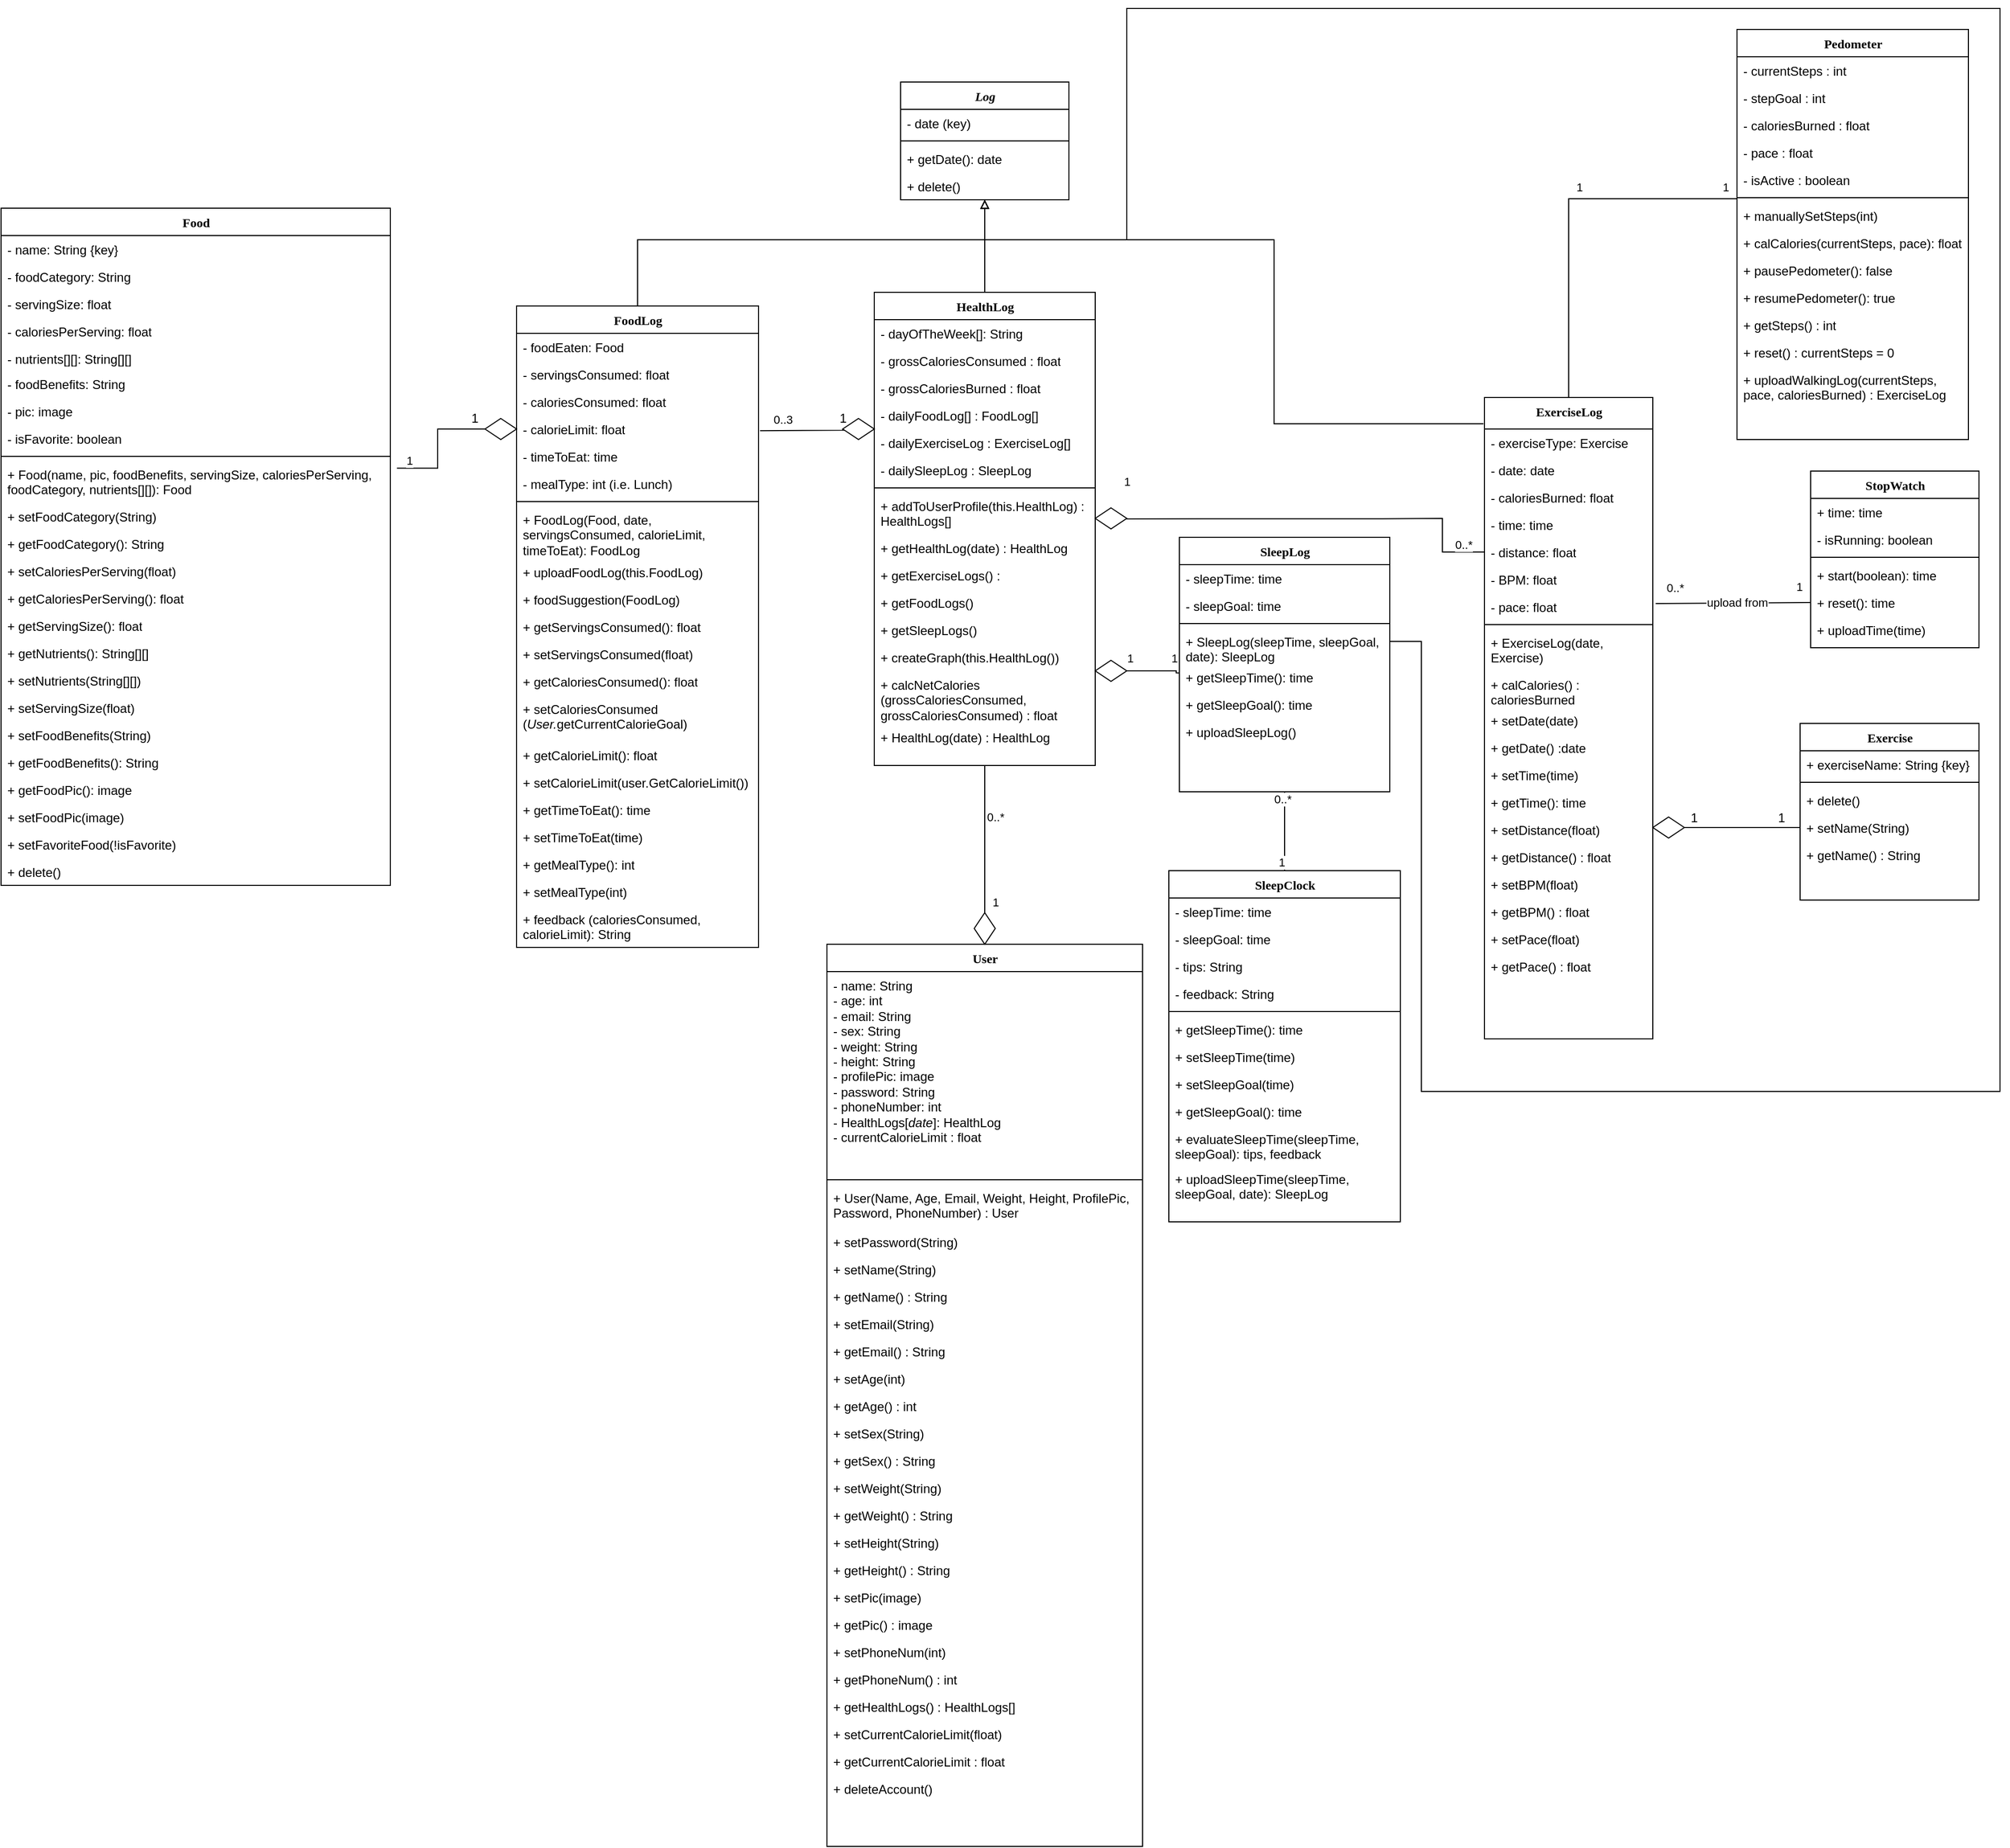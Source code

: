 <mxfile version="15.9.1" type="github">
  <diagram name="Page-1" id="9f46799a-70d6-7492-0946-bef42562c5a5">
    <mxGraphModel dx="2003" dy="466" grid="1" gridSize="10" guides="1" tooltips="1" connect="1" arrows="1" fold="1" page="1" pageScale="1" pageWidth="1100" pageHeight="850" background="none" math="0" shadow="0">
      <root>
        <mxCell id="0" />
        <mxCell id="1" parent="0" />
        <mxCell id="78961159f06e98e8-17" value="User" style="swimlane;html=1;fontStyle=1;align=center;verticalAlign=top;childLayout=stackLayout;horizontal=1;startSize=26;horizontalStack=0;resizeParent=1;resizeLast=0;collapsible=1;marginBottom=0;swimlaneFillColor=#ffffff;rounded=0;shadow=0;comic=0;labelBackgroundColor=none;strokeWidth=1;fillColor=none;fontFamily=Verdana;fontSize=12;strokeColor=default;fontColor=default;" parent="1" vertex="1">
          <mxGeometry x="-145" y="1390" width="300" height="858" as="geometry" />
        </mxCell>
        <mxCell id="78961159f06e98e8-23" value="&lt;div&gt;- name: String&lt;br&gt;&lt;/div&gt;&lt;div&gt;- age: int&lt;/div&gt;&lt;div&gt;- email: String&lt;/div&gt;&lt;div&gt;- sex: String&lt;/div&gt;&lt;div&gt;- weight: String&lt;/div&gt;&lt;div&gt;- height: String&lt;/div&gt;&lt;div&gt;- profilePic: image&lt;br&gt;&lt;/div&gt;&lt;div&gt;- password: String&lt;/div&gt;&lt;div&gt;- phoneNumber: int&lt;br&gt;&lt;/div&gt;&lt;div&gt;- HealthLogs[&lt;i&gt;date&lt;/i&gt;]: HealthLog &lt;br&gt;&lt;/div&gt;&lt;div&gt;- currentCalorieLimit : float&lt;br&gt;&lt;/div&gt;" style="text;html=1;strokeColor=none;fillColor=none;align=left;verticalAlign=top;spacingLeft=4;spacingRight=4;whiteSpace=wrap;overflow=hidden;rotatable=0;points=[[0,0.5],[1,0.5]];portConstraint=eastwest;fontColor=default;" parent="78961159f06e98e8-17" vertex="1">
          <mxGeometry y="26" width="300" height="194" as="geometry" />
        </mxCell>
        <mxCell id="78961159f06e98e8-19" value="" style="line;html=1;strokeWidth=1;fillColor=none;align=left;verticalAlign=middle;spacingTop=-1;spacingLeft=3;spacingRight=3;rotatable=0;labelPosition=right;points=[];portConstraint=eastwest;strokeColor=default;labelBackgroundColor=default;fontColor=default;" parent="78961159f06e98e8-17" vertex="1">
          <mxGeometry y="220" width="300" height="8" as="geometry" />
        </mxCell>
        <mxCell id="Tv3rZ9RlZa38RIR3jWLz-3" value="+ User(Name, Age, Email, Weight, Height, ProfilePic, Password, PhoneNumber) : User" style="text;html=1;strokeColor=none;fillColor=none;align=left;verticalAlign=top;spacingLeft=4;spacingRight=4;whiteSpace=wrap;overflow=hidden;rotatable=0;points=[[0,0.5],[1,0.5]];portConstraint=eastwest;fontColor=default;" parent="78961159f06e98e8-17" vertex="1">
          <mxGeometry y="228" width="300" height="42" as="geometry" />
        </mxCell>
        <mxCell id="tkDhvR75LqSPMRQj_x5Y-83" value="+ setPassword(String) " style="text;html=1;strokeColor=none;fillColor=none;align=left;verticalAlign=top;spacingLeft=4;spacingRight=4;whiteSpace=wrap;overflow=hidden;rotatable=0;points=[[0,0.5],[1,0.5]];portConstraint=eastwest;fontColor=default;" parent="78961159f06e98e8-17" vertex="1">
          <mxGeometry y="270" width="300" height="26" as="geometry" />
        </mxCell>
        <mxCell id="78961159f06e98e8-24" value="+ setName(String)&lt;span style=&quot;white-space: pre&quot;&gt; &lt;/span&gt;" style="text;html=1;strokeColor=none;fillColor=none;align=left;verticalAlign=top;spacingLeft=4;spacingRight=4;whiteSpace=wrap;overflow=hidden;rotatable=0;points=[[0,0.5],[1,0.5]];portConstraint=eastwest;fontColor=default;" parent="78961159f06e98e8-17" vertex="1">
          <mxGeometry y="296" width="300" height="26" as="geometry" />
        </mxCell>
        <mxCell id="tkDhvR75LqSPMRQj_x5Y-12" value="+ getName()&lt;span style=&quot;white-space: pre&quot;&gt; &lt;/span&gt;: String" style="text;html=1;strokeColor=none;fillColor=none;align=left;verticalAlign=top;spacingLeft=4;spacingRight=4;whiteSpace=wrap;overflow=hidden;rotatable=0;points=[[0,0.5],[1,0.5]];portConstraint=eastwest;fontColor=default;" parent="78961159f06e98e8-17" vertex="1">
          <mxGeometry y="322" width="300" height="26" as="geometry" />
        </mxCell>
        <mxCell id="78961159f06e98e8-27" value="+ setEmail(String)" style="text;html=1;strokeColor=none;fillColor=none;align=left;verticalAlign=top;spacingLeft=4;spacingRight=4;whiteSpace=wrap;overflow=hidden;rotatable=0;points=[[0,0.5],[1,0.5]];portConstraint=eastwest;fontColor=default;" parent="78961159f06e98e8-17" vertex="1">
          <mxGeometry y="348" width="300" height="26" as="geometry" />
        </mxCell>
        <mxCell id="tkDhvR75LqSPMRQj_x5Y-10" value="+ getEmail() : String" style="text;html=1;strokeColor=none;fillColor=none;align=left;verticalAlign=top;spacingLeft=4;spacingRight=4;whiteSpace=wrap;overflow=hidden;rotatable=0;points=[[0,0.5],[1,0.5]];portConstraint=eastwest;fontColor=default;" parent="78961159f06e98e8-17" vertex="1">
          <mxGeometry y="374" width="300" height="26" as="geometry" />
        </mxCell>
        <mxCell id="78961159f06e98e8-20" value="+ setAge(int)" style="text;html=1;strokeColor=none;fillColor=none;align=left;verticalAlign=top;spacingLeft=4;spacingRight=4;whiteSpace=wrap;overflow=hidden;rotatable=0;points=[[0,0.5],[1,0.5]];portConstraint=eastwest;fontColor=default;" parent="78961159f06e98e8-17" vertex="1">
          <mxGeometry y="400" width="300" height="26" as="geometry" />
        </mxCell>
        <mxCell id="tkDhvR75LqSPMRQj_x5Y-11" value="+ getAge() : int" style="text;html=1;strokeColor=none;fillColor=none;align=left;verticalAlign=top;spacingLeft=4;spacingRight=4;whiteSpace=wrap;overflow=hidden;rotatable=0;points=[[0,0.5],[1,0.5]];portConstraint=eastwest;fontColor=default;" parent="78961159f06e98e8-17" vertex="1">
          <mxGeometry y="426" width="300" height="26" as="geometry" />
        </mxCell>
        <mxCell id="tkDhvR75LqSPMRQj_x5Y-5" value="+ setSex(String)" style="text;html=1;strokeColor=none;fillColor=none;align=left;verticalAlign=top;spacingLeft=4;spacingRight=4;whiteSpace=wrap;overflow=hidden;rotatable=0;points=[[0,0.5],[1,0.5]];portConstraint=eastwest;fontColor=default;" parent="78961159f06e98e8-17" vertex="1">
          <mxGeometry y="452" width="300" height="26" as="geometry" />
        </mxCell>
        <mxCell id="tkDhvR75LqSPMRQj_x5Y-9" value="+ getSex() : String" style="text;html=1;strokeColor=none;fillColor=none;align=left;verticalAlign=top;spacingLeft=4;spacingRight=4;whiteSpace=wrap;overflow=hidden;rotatable=0;points=[[0,0.5],[1,0.5]];portConstraint=eastwest;fontColor=default;" parent="78961159f06e98e8-17" vertex="1">
          <mxGeometry y="478" width="300" height="26" as="geometry" />
        </mxCell>
        <mxCell id="tkDhvR75LqSPMRQj_x5Y-1" value="+ setWeight(String)" style="text;html=1;strokeColor=none;fillColor=none;align=left;verticalAlign=top;spacingLeft=4;spacingRight=4;whiteSpace=wrap;overflow=hidden;rotatable=0;points=[[0,0.5],[1,0.5]];portConstraint=eastwest;fontColor=default;" parent="78961159f06e98e8-17" vertex="1">
          <mxGeometry y="504" width="300" height="26" as="geometry" />
        </mxCell>
        <mxCell id="tkDhvR75LqSPMRQj_x5Y-8" value="+ getWeight() : String" style="text;html=1;strokeColor=none;fillColor=none;align=left;verticalAlign=top;spacingLeft=4;spacingRight=4;whiteSpace=wrap;overflow=hidden;rotatable=0;points=[[0,0.5],[1,0.5]];portConstraint=eastwest;fontColor=default;" parent="78961159f06e98e8-17" vertex="1">
          <mxGeometry y="530" width="300" height="26" as="geometry" />
        </mxCell>
        <mxCell id="tkDhvR75LqSPMRQj_x5Y-2" value="+ setHeight(String)" style="text;html=1;strokeColor=none;fillColor=none;align=left;verticalAlign=top;spacingLeft=4;spacingRight=4;whiteSpace=wrap;overflow=hidden;rotatable=0;points=[[0,0.5],[1,0.5]];portConstraint=eastwest;fontColor=default;" parent="78961159f06e98e8-17" vertex="1">
          <mxGeometry y="556" width="300" height="26" as="geometry" />
        </mxCell>
        <mxCell id="tkDhvR75LqSPMRQj_x5Y-7" value="+ getHeight() : String" style="text;html=1;strokeColor=none;fillColor=none;align=left;verticalAlign=top;spacingLeft=4;spacingRight=4;whiteSpace=wrap;overflow=hidden;rotatable=0;points=[[0,0.5],[1,0.5]];portConstraint=eastwest;fontColor=default;" parent="78961159f06e98e8-17" vertex="1">
          <mxGeometry y="582" width="300" height="26" as="geometry" />
        </mxCell>
        <mxCell id="tkDhvR75LqSPMRQj_x5Y-3" value="+ setPic(image)" style="text;html=1;strokeColor=none;fillColor=none;align=left;verticalAlign=top;spacingLeft=4;spacingRight=4;whiteSpace=wrap;overflow=hidden;rotatable=0;points=[[0,0.5],[1,0.5]];portConstraint=eastwest;fontColor=default;" parent="78961159f06e98e8-17" vertex="1">
          <mxGeometry y="608" width="300" height="26" as="geometry" />
        </mxCell>
        <mxCell id="tkDhvR75LqSPMRQj_x5Y-6" value="+ getPic() : image" style="text;html=1;strokeColor=none;fillColor=none;align=left;verticalAlign=top;spacingLeft=4;spacingRight=4;whiteSpace=wrap;overflow=hidden;rotatable=0;points=[[0,0.5],[1,0.5]];portConstraint=eastwest;fontColor=default;" parent="78961159f06e98e8-17" vertex="1">
          <mxGeometry y="634" width="300" height="26" as="geometry" />
        </mxCell>
        <mxCell id="zKjdHcL9ukwduSIJjcQV-1" value="+ setPhoneNum(int)" style="text;html=1;strokeColor=none;fillColor=none;align=left;verticalAlign=top;spacingLeft=4;spacingRight=4;whiteSpace=wrap;overflow=hidden;rotatable=0;points=[[0,0.5],[1,0.5]];portConstraint=eastwest;fontColor=default;" parent="78961159f06e98e8-17" vertex="1">
          <mxGeometry y="660" width="300" height="26" as="geometry" />
        </mxCell>
        <mxCell id="zKjdHcL9ukwduSIJjcQV-2" value="+ getPhoneNum() : int" style="text;html=1;strokeColor=none;fillColor=none;align=left;verticalAlign=top;spacingLeft=4;spacingRight=4;whiteSpace=wrap;overflow=hidden;rotatable=0;points=[[0,0.5],[1,0.5]];portConstraint=eastwest;fontColor=default;" parent="78961159f06e98e8-17" vertex="1">
          <mxGeometry y="686" width="300" height="26" as="geometry" />
        </mxCell>
        <mxCell id="Tv3rZ9RlZa38RIR3jWLz-1" value="+ getHealthLogs() : HealthLogs[]" style="text;html=1;strokeColor=none;fillColor=none;align=left;verticalAlign=top;spacingLeft=4;spacingRight=4;whiteSpace=wrap;overflow=hidden;rotatable=0;points=[[0,0.5],[1,0.5]];portConstraint=eastwest;fontColor=default;" parent="78961159f06e98e8-17" vertex="1">
          <mxGeometry y="712" width="300" height="26" as="geometry" />
        </mxCell>
        <mxCell id="zKjdHcL9ukwduSIJjcQV-3" value="+ setCurrentCalorieLimit(float)" style="text;html=1;strokeColor=none;fillColor=none;align=left;verticalAlign=top;spacingLeft=4;spacingRight=4;whiteSpace=wrap;overflow=hidden;rotatable=0;points=[[0,0.5],[1,0.5]];portConstraint=eastwest;fontColor=default;" parent="78961159f06e98e8-17" vertex="1">
          <mxGeometry y="738" width="300" height="26" as="geometry" />
        </mxCell>
        <mxCell id="Tv3rZ9RlZa38RIR3jWLz-62" value="+ getCurrentCalorieLimit : float" style="text;html=1;strokeColor=none;fillColor=none;align=left;verticalAlign=top;spacingLeft=4;spacingRight=4;whiteSpace=wrap;overflow=hidden;rotatable=0;points=[[0,0.5],[1,0.5]];portConstraint=eastwest;fontColor=default;" parent="78961159f06e98e8-17" vertex="1">
          <mxGeometry y="764" width="300" height="26" as="geometry" />
        </mxCell>
        <mxCell id="Tv3rZ9RlZa38RIR3jWLz-63" value="+ deleteAccount()" style="text;html=1;strokeColor=none;fillColor=none;align=left;verticalAlign=top;spacingLeft=4;spacingRight=4;whiteSpace=wrap;overflow=hidden;rotatable=0;points=[[0,0.5],[1,0.5]];portConstraint=eastwest;fontColor=default;" parent="78961159f06e98e8-17" vertex="1">
          <mxGeometry y="790" width="300" height="26" as="geometry" />
        </mxCell>
        <mxCell id="78961159f06e98e8-30" value="Pedometer" style="swimlane;html=1;fontStyle=1;align=center;verticalAlign=top;childLayout=stackLayout;horizontal=1;startSize=26;horizontalStack=0;resizeParent=1;resizeLast=0;collapsible=1;marginBottom=0;swimlaneFillColor=#ffffff;rounded=0;shadow=0;comic=0;labelBackgroundColor=none;strokeWidth=1;fillColor=none;fontFamily=Verdana;fontSize=12;strokeColor=default;fontColor=default;" parent="1" vertex="1">
          <mxGeometry x="720" y="520" width="220" height="390" as="geometry" />
        </mxCell>
        <mxCell id="78961159f06e98e8-31" value="- currentSteps : int" style="text;html=1;strokeColor=none;fillColor=none;align=left;verticalAlign=top;spacingLeft=4;spacingRight=4;whiteSpace=wrap;overflow=hidden;rotatable=0;points=[[0,0.5],[1,0.5]];portConstraint=eastwest;fontColor=default;" parent="78961159f06e98e8-30" vertex="1">
          <mxGeometry y="26" width="220" height="26" as="geometry" />
        </mxCell>
        <mxCell id="78961159f06e98e8-32" value="- stepGoal : int" style="text;html=1;strokeColor=none;fillColor=none;align=left;verticalAlign=top;spacingLeft=4;spacingRight=4;whiteSpace=wrap;overflow=hidden;rotatable=0;points=[[0,0.5],[1,0.5]];portConstraint=eastwest;" parent="78961159f06e98e8-30" vertex="1">
          <mxGeometry y="52" width="220" height="26" as="geometry" />
        </mxCell>
        <mxCell id="78961159f06e98e8-33" value="- caloriesBurned : float" style="text;html=1;strokeColor=none;fillColor=none;align=left;verticalAlign=top;spacingLeft=4;spacingRight=4;whiteSpace=wrap;overflow=hidden;rotatable=0;points=[[0,0.5],[1,0.5]];portConstraint=eastwest;" parent="78961159f06e98e8-30" vertex="1">
          <mxGeometry y="78" width="220" height="26" as="geometry" />
        </mxCell>
        <mxCell id="Tv3rZ9RlZa38RIR3jWLz-56" value="- pace : float" style="text;html=1;strokeColor=none;fillColor=none;align=left;verticalAlign=top;spacingLeft=4;spacingRight=4;whiteSpace=wrap;overflow=hidden;rotatable=0;points=[[0,0.5],[1,0.5]];portConstraint=eastwest;fontColor=default;" parent="78961159f06e98e8-30" vertex="1">
          <mxGeometry y="104" width="220" height="26" as="geometry" />
        </mxCell>
        <mxCell id="78961159f06e98e8-34" value="- isActive : boolean" style="text;html=1;strokeColor=none;fillColor=none;align=left;verticalAlign=top;spacingLeft=4;spacingRight=4;whiteSpace=wrap;overflow=hidden;rotatable=0;points=[[0,0.5],[1,0.5]];portConstraint=eastwest;" parent="78961159f06e98e8-30" vertex="1">
          <mxGeometry y="130" width="220" height="26" as="geometry" />
        </mxCell>
        <mxCell id="78961159f06e98e8-38" value="" style="line;html=1;strokeWidth=1;fillColor=none;align=left;verticalAlign=middle;spacingTop=-1;spacingLeft=3;spacingRight=3;rotatable=0;labelPosition=right;points=[];portConstraint=eastwest;" parent="78961159f06e98e8-30" vertex="1">
          <mxGeometry y="156" width="220" height="8" as="geometry" />
        </mxCell>
        <mxCell id="78961159f06e98e8-39" value="+ manuallySetSteps(int)" style="text;html=1;strokeColor=none;fillColor=none;align=left;verticalAlign=top;spacingLeft=4;spacingRight=4;whiteSpace=wrap;overflow=hidden;rotatable=0;points=[[0,0.5],[1,0.5]];portConstraint=eastwest;" parent="78961159f06e98e8-30" vertex="1">
          <mxGeometry y="164" width="220" height="26" as="geometry" />
        </mxCell>
        <mxCell id="78961159f06e98e8-40" value="+ calCalories(currentSteps, pace): float" style="text;html=1;strokeColor=none;fillColor=none;align=left;verticalAlign=top;spacingLeft=4;spacingRight=4;whiteSpace=wrap;overflow=hidden;rotatable=0;points=[[0,0.5],[1,0.5]];portConstraint=eastwest;fontColor=default;" parent="78961159f06e98e8-30" vertex="1">
          <mxGeometry y="190" width="220" height="26" as="geometry" />
        </mxCell>
        <mxCell id="tkDhvR75LqSPMRQj_x5Y-23" value="+ pausePedometer(): false" style="text;html=1;strokeColor=none;fillColor=none;align=left;verticalAlign=top;spacingLeft=4;spacingRight=4;whiteSpace=wrap;overflow=hidden;rotatable=0;points=[[0,0.5],[1,0.5]];portConstraint=eastwest;fontColor=default;" parent="78961159f06e98e8-30" vertex="1">
          <mxGeometry y="216" width="220" height="26" as="geometry" />
        </mxCell>
        <mxCell id="tkDhvR75LqSPMRQj_x5Y-24" value="+ resumePedometer(): true" style="text;html=1;strokeColor=none;fillColor=none;align=left;verticalAlign=top;spacingLeft=4;spacingRight=4;whiteSpace=wrap;overflow=hidden;rotatable=0;points=[[0,0.5],[1,0.5]];portConstraint=eastwest;fontColor=default;" parent="78961159f06e98e8-30" vertex="1">
          <mxGeometry y="242" width="220" height="26" as="geometry" />
        </mxCell>
        <mxCell id="78961159f06e98e8-42" value="+ getSteps() : int" style="text;html=1;strokeColor=none;fillColor=none;align=left;verticalAlign=top;spacingLeft=4;spacingRight=4;whiteSpace=wrap;overflow=hidden;rotatable=0;points=[[0,0.5],[1,0.5]];portConstraint=eastwest;fontColor=default;" parent="78961159f06e98e8-30" vertex="1">
          <mxGeometry y="268" width="220" height="26" as="geometry" />
        </mxCell>
        <mxCell id="tkDhvR75LqSPMRQj_x5Y-13" value="+ reset() : currentSteps = 0" style="text;html=1;strokeColor=none;fillColor=none;align=left;verticalAlign=top;spacingLeft=4;spacingRight=4;whiteSpace=wrap;overflow=hidden;rotatable=0;points=[[0,0.5],[1,0.5]];portConstraint=eastwest;fontColor=default;" parent="78961159f06e98e8-30" vertex="1">
          <mxGeometry y="294" width="220" height="26" as="geometry" />
        </mxCell>
        <mxCell id="tkDhvR75LqSPMRQj_x5Y-25" value="+ uploadWalkingLog(currentSteps, pace, caloriesBurned) : ExerciseLog" style="text;html=1;strokeColor=none;fillColor=none;align=left;verticalAlign=top;spacingLeft=4;spacingRight=4;whiteSpace=wrap;overflow=hidden;rotatable=0;points=[[0,0.5],[1,0.5]];portConstraint=eastwest;fontColor=default;" parent="78961159f06e98e8-30" vertex="1">
          <mxGeometry y="320" width="220" height="40" as="geometry" />
        </mxCell>
        <mxCell id="WzHxoFITkYfUiTCiZJOr-32" style="edgeStyle=orthogonalEdgeStyle;rounded=0;orthogonalLoop=1;jettySize=auto;html=1;exitX=0.5;exitY=0;exitDx=0;exitDy=0;entryX=0.5;entryY=1;entryDx=0;entryDy=0;endArrow=block;endFill=0;" parent="1" source="78961159f06e98e8-43" target="WzHxoFITkYfUiTCiZJOr-23" edge="1">
          <mxGeometry relative="1" as="geometry">
            <Array as="points">
              <mxPoint x="-260" y="720" />
              <mxPoint y="720" />
            </Array>
          </mxGeometry>
        </mxCell>
        <mxCell id="78961159f06e98e8-43" value="FoodLog" style="swimlane;html=1;fontStyle=1;align=center;verticalAlign=top;childLayout=stackLayout;horizontal=1;startSize=26;horizontalStack=0;resizeParent=1;resizeLast=0;collapsible=1;marginBottom=0;swimlaneFillColor=#ffffff;rounded=0;shadow=0;comic=0;labelBackgroundColor=none;strokeWidth=1;fillColor=none;fontFamily=Verdana;fontSize=12;strokeColor=default;fontColor=default;" parent="1" vertex="1">
          <mxGeometry x="-440" y="783" width="230" height="610" as="geometry" />
        </mxCell>
        <mxCell id="gtBTByVo9QqYqvGcf3_R-40" value="- foodEaten: Food" style="text;html=1;strokeColor=none;fillColor=none;align=left;verticalAlign=top;spacingLeft=4;spacingRight=4;whiteSpace=wrap;overflow=hidden;rotatable=0;points=[[0,0.5],[1,0.5]];portConstraint=eastwest;" parent="78961159f06e98e8-43" vertex="1">
          <mxGeometry y="26" width="230" height="26" as="geometry" />
        </mxCell>
        <mxCell id="Tv3rZ9RlZa38RIR3jWLz-10" value="- servingsConsumed: float" style="text;html=1;strokeColor=none;fillColor=none;align=left;verticalAlign=top;spacingLeft=4;spacingRight=4;whiteSpace=wrap;overflow=hidden;rotatable=0;points=[[0,0.5],[1,0.5]];portConstraint=eastwest;" parent="78961159f06e98e8-43" vertex="1">
          <mxGeometry y="52" width="230" height="26" as="geometry" />
        </mxCell>
        <mxCell id="Tv3rZ9RlZa38RIR3jWLz-9" value="- caloriesConsumed: float" style="text;html=1;strokeColor=none;fillColor=none;align=left;verticalAlign=top;spacingLeft=4;spacingRight=4;whiteSpace=wrap;overflow=hidden;rotatable=0;points=[[0,0.5],[1,0.5]];portConstraint=eastwest;" parent="78961159f06e98e8-43" vertex="1">
          <mxGeometry y="78" width="230" height="26" as="geometry" />
        </mxCell>
        <mxCell id="78961159f06e98e8-45" value="- calorieLimit: float" style="text;html=1;strokeColor=none;fillColor=none;align=left;verticalAlign=top;spacingLeft=4;spacingRight=4;whiteSpace=wrap;overflow=hidden;rotatable=0;points=[[0,0.5],[1,0.5]];portConstraint=eastwest;" parent="78961159f06e98e8-43" vertex="1">
          <mxGeometry y="104" width="230" height="26" as="geometry" />
        </mxCell>
        <mxCell id="Tv3rZ9RlZa38RIR3jWLz-8" value="- timeToEat: time" style="text;html=1;strokeColor=none;fillColor=none;align=left;verticalAlign=top;spacingLeft=4;spacingRight=4;whiteSpace=wrap;overflow=hidden;rotatable=0;points=[[0,0.5],[1,0.5]];portConstraint=eastwest;" parent="78961159f06e98e8-43" vertex="1">
          <mxGeometry y="130" width="230" height="26" as="geometry" />
        </mxCell>
        <mxCell id="Tv3rZ9RlZa38RIR3jWLz-24" value="- mealType: int (i.e. Lunch)" style="text;html=1;strokeColor=none;fillColor=none;align=left;verticalAlign=top;spacingLeft=4;spacingRight=4;whiteSpace=wrap;overflow=hidden;rotatable=0;points=[[0,0.5],[1,0.5]];portConstraint=eastwest;" parent="78961159f06e98e8-43" vertex="1">
          <mxGeometry y="156" width="230" height="26" as="geometry" />
        </mxCell>
        <mxCell id="78961159f06e98e8-51" value="" style="line;html=1;strokeWidth=1;fillColor=none;align=left;verticalAlign=middle;spacingTop=-1;spacingLeft=3;spacingRight=3;rotatable=0;labelPosition=right;points=[];portConstraint=eastwest;" parent="78961159f06e98e8-43" vertex="1">
          <mxGeometry y="182" width="230" height="8" as="geometry" />
        </mxCell>
        <mxCell id="78961159f06e98e8-50" value="+ FoodLog(Food, date, servingsConsumed, calorieLimit, timeToEat): FoodLog" style="text;html=1;strokeColor=none;fillColor=none;align=left;verticalAlign=top;spacingLeft=4;spacingRight=4;whiteSpace=wrap;overflow=hidden;rotatable=0;points=[[0,0.5],[1,0.5]];portConstraint=eastwest;fontColor=default;" parent="78961159f06e98e8-43" vertex="1">
          <mxGeometry y="190" width="230" height="50" as="geometry" />
        </mxCell>
        <mxCell id="gtBTByVo9QqYqvGcf3_R-34" value="+ uploadFoodLog(this.FoodLog)" style="text;html=1;strokeColor=none;fillColor=none;align=left;verticalAlign=top;spacingLeft=4;spacingRight=4;whiteSpace=wrap;overflow=hidden;rotatable=0;points=[[0,0.5],[1,0.5]];portConstraint=eastwest;fontColor=default;" parent="78961159f06e98e8-43" vertex="1">
          <mxGeometry y="240" width="230" height="26" as="geometry" />
        </mxCell>
        <mxCell id="WzHxoFITkYfUiTCiZJOr-1" value="+ foodSuggestion(FoodLog)" style="text;html=1;strokeColor=none;fillColor=none;align=left;verticalAlign=top;spacingLeft=4;spacingRight=4;whiteSpace=wrap;overflow=hidden;rotatable=0;points=[[0,0.5],[1,0.5]];portConstraint=eastwest;fontColor=default;" parent="78961159f06e98e8-43" vertex="1">
          <mxGeometry y="266" width="230" height="26" as="geometry" />
        </mxCell>
        <mxCell id="Tv3rZ9RlZa38RIR3jWLz-12" value="+ getServingsConsumed(): float" style="text;html=1;strokeColor=none;fillColor=none;align=left;verticalAlign=top;spacingLeft=4;spacingRight=4;whiteSpace=wrap;overflow=hidden;rotatable=0;points=[[0,0.5],[1,0.5]];portConstraint=eastwest;fontColor=default;" parent="78961159f06e98e8-43" vertex="1">
          <mxGeometry y="292" width="230" height="26" as="geometry" />
        </mxCell>
        <mxCell id="Tv3rZ9RlZa38RIR3jWLz-11" value="+ setServingsConsumed(float)" style="text;html=1;strokeColor=none;fillColor=none;align=left;verticalAlign=top;spacingLeft=4;spacingRight=4;whiteSpace=wrap;overflow=hidden;rotatable=0;points=[[0,0.5],[1,0.5]];portConstraint=eastwest;fontColor=default;" parent="78961159f06e98e8-43" vertex="1">
          <mxGeometry y="318" width="230" height="26" as="geometry" />
        </mxCell>
        <mxCell id="WzHxoFITkYfUiTCiZJOr-2" value="+ getCaloriesConsumed(): float" style="text;html=1;strokeColor=none;fillColor=none;align=left;verticalAlign=top;spacingLeft=4;spacingRight=4;whiteSpace=wrap;overflow=hidden;rotatable=0;points=[[0,0.5],[1,0.5]];portConstraint=eastwest;fontColor=default;" parent="78961159f06e98e8-43" vertex="1">
          <mxGeometry y="344" width="230" height="26" as="geometry" />
        </mxCell>
        <mxCell id="Tv3rZ9RlZa38RIR3jWLz-13" value="&lt;div&gt;+ setCaloriesConsumed&lt;/div&gt;&lt;div&gt;(&lt;i&gt;User.&lt;/i&gt;getCurrentCalorieGoal)&lt;/div&gt;" style="text;html=1;strokeColor=none;fillColor=none;align=left;verticalAlign=top;spacingLeft=4;spacingRight=4;whiteSpace=wrap;overflow=hidden;rotatable=0;points=[[0,0.5],[1,0.5]];portConstraint=eastwest;fontColor=default;" parent="78961159f06e98e8-43" vertex="1">
          <mxGeometry y="370" width="230" height="44" as="geometry" />
        </mxCell>
        <mxCell id="tkDhvR75LqSPMRQj_x5Y-37" value="+ getCalorieLimit(): float" style="text;html=1;strokeColor=none;fillColor=none;align=left;verticalAlign=top;spacingLeft=4;spacingRight=4;whiteSpace=wrap;overflow=hidden;rotatable=0;points=[[0,0.5],[1,0.5]];portConstraint=eastwest;fontColor=default;" parent="78961159f06e98e8-43" vertex="1">
          <mxGeometry y="414" width="230" height="26" as="geometry" />
        </mxCell>
        <mxCell id="Tv3rZ9RlZa38RIR3jWLz-22" value="+ setCalorieLimit(user.GetCalorieLimit())" style="text;html=1;strokeColor=none;fillColor=none;align=left;verticalAlign=top;spacingLeft=4;spacingRight=4;whiteSpace=wrap;overflow=hidden;rotatable=0;points=[[0,0.5],[1,0.5]];portConstraint=eastwest;fontColor=default;" parent="78961159f06e98e8-43" vertex="1">
          <mxGeometry y="440" width="230" height="26" as="geometry" />
        </mxCell>
        <mxCell id="tkDhvR75LqSPMRQj_x5Y-31" value="+ getTimeToEat(): time" style="text;html=1;strokeColor=none;fillColor=none;align=left;verticalAlign=top;spacingLeft=4;spacingRight=4;whiteSpace=wrap;overflow=hidden;rotatable=0;points=[[0,0.5],[1,0.5]];portConstraint=eastwest;fontColor=default;" parent="78961159f06e98e8-43" vertex="1">
          <mxGeometry y="466" width="230" height="26" as="geometry" />
        </mxCell>
        <mxCell id="tkDhvR75LqSPMRQj_x5Y-26" value="+ setTimeToEat(time)" style="text;html=1;strokeColor=none;fillColor=none;align=left;verticalAlign=top;spacingLeft=4;spacingRight=4;whiteSpace=wrap;overflow=hidden;rotatable=0;points=[[0,0.5],[1,0.5]];portConstraint=eastwest;fontColor=default;" parent="78961159f06e98e8-43" vertex="1">
          <mxGeometry y="492" width="230" height="26" as="geometry" />
        </mxCell>
        <mxCell id="Tv3rZ9RlZa38RIR3jWLz-26" value="+ getMealType(): int" style="text;html=1;strokeColor=none;fillColor=none;align=left;verticalAlign=top;spacingLeft=4;spacingRight=4;whiteSpace=wrap;overflow=hidden;rotatable=0;points=[[0,0.5],[1,0.5]];portConstraint=eastwest;fontColor=default;" parent="78961159f06e98e8-43" vertex="1">
          <mxGeometry y="518" width="230" height="26" as="geometry" />
        </mxCell>
        <mxCell id="Tv3rZ9RlZa38RIR3jWLz-27" value="+ setMealType(int)" style="text;html=1;strokeColor=none;fillColor=none;align=left;verticalAlign=top;spacingLeft=4;spacingRight=4;whiteSpace=wrap;overflow=hidden;rotatable=0;points=[[0,0.5],[1,0.5]];portConstraint=eastwest;fontColor=default;" parent="78961159f06e98e8-43" vertex="1">
          <mxGeometry y="544" width="230" height="26" as="geometry" />
        </mxCell>
        <mxCell id="78961159f06e98e8-53" value="&lt;font style=&quot;font-size: 12px&quot;&gt;+ feedback (caloriesConsumed, calorieLimit): String&lt;/font&gt;" style="text;html=1;strokeColor=none;fillColor=none;align=left;verticalAlign=top;spacingLeft=4;spacingRight=4;whiteSpace=wrap;overflow=hidden;rotatable=0;points=[[0,0.5],[1,0.5]];portConstraint=eastwest;" parent="78961159f06e98e8-43" vertex="1">
          <mxGeometry y="570" width="230" height="40" as="geometry" />
        </mxCell>
        <mxCell id="78961159f06e98e8-56" value="Food" style="swimlane;html=1;fontStyle=1;align=center;verticalAlign=top;childLayout=stackLayout;horizontal=1;startSize=26;horizontalStack=0;resizeParent=1;resizeLast=0;collapsible=1;marginBottom=0;swimlaneFillColor=#ffffff;rounded=0;shadow=0;comic=0;labelBackgroundColor=none;strokeWidth=1;fillColor=none;fontFamily=Verdana;fontSize=12;strokeColor=default;fontColor=default;" parent="1" vertex="1">
          <mxGeometry x="-930" y="690" width="370" height="644" as="geometry" />
        </mxCell>
        <mxCell id="aaYZDwj7uezjhhBIQynl-1" value="- name: String {key}" style="text;html=1;strokeColor=none;fillColor=none;align=left;verticalAlign=top;spacingLeft=4;spacingRight=4;whiteSpace=wrap;overflow=hidden;rotatable=0;points=[[0,0.5],[1,0.5]];portConstraint=eastwest;fontColor=default;" parent="78961159f06e98e8-56" vertex="1">
          <mxGeometry y="26" width="370" height="26" as="geometry" />
        </mxCell>
        <mxCell id="78961159f06e98e8-60" value="- foodCategory: String" style="text;html=1;strokeColor=none;fillColor=none;align=left;verticalAlign=top;spacingLeft=4;spacingRight=4;whiteSpace=wrap;overflow=hidden;rotatable=0;points=[[0,0.5],[1,0.5]];portConstraint=eastwest;fontColor=default;" parent="78961159f06e98e8-56" vertex="1">
          <mxGeometry y="52" width="370" height="26" as="geometry" />
        </mxCell>
        <mxCell id="Tv3rZ9RlZa38RIR3jWLz-6" value="- servingSize: float" style="text;html=1;strokeColor=none;fillColor=none;align=left;verticalAlign=top;spacingLeft=4;spacingRight=4;whiteSpace=wrap;overflow=hidden;rotatable=0;points=[[0,0.5],[1,0.5]];portConstraint=eastwest;fontColor=default;" parent="78961159f06e98e8-56" vertex="1">
          <mxGeometry y="78" width="370" height="26" as="geometry" />
        </mxCell>
        <mxCell id="Tv3rZ9RlZa38RIR3jWLz-5" value="- caloriesPerServing: float" style="text;html=1;strokeColor=none;fillColor=none;align=left;verticalAlign=top;spacingLeft=4;spacingRight=4;whiteSpace=wrap;overflow=hidden;rotatable=0;points=[[0,0.5],[1,0.5]];portConstraint=eastwest;fontColor=default;" parent="78961159f06e98e8-56" vertex="1">
          <mxGeometry y="104" width="370" height="26" as="geometry" />
        </mxCell>
        <mxCell id="WzHxoFITkYfUiTCiZJOr-8" value="- nutrients[][]: String[][]" style="text;html=1;strokeColor=none;fillColor=none;align=left;verticalAlign=top;spacingLeft=4;spacingRight=4;whiteSpace=wrap;overflow=hidden;rotatable=0;points=[[0,0.5],[1,0.5]];portConstraint=eastwest;" parent="78961159f06e98e8-56" vertex="1">
          <mxGeometry y="130" width="370" height="24" as="geometry" />
        </mxCell>
        <mxCell id="78961159f06e98e8-58" value="- foodBenefits: String" style="text;html=1;strokeColor=none;fillColor=none;align=left;verticalAlign=top;spacingLeft=4;spacingRight=4;whiteSpace=wrap;overflow=hidden;rotatable=0;points=[[0,0.5],[1,0.5]];portConstraint=eastwest;" parent="78961159f06e98e8-56" vertex="1">
          <mxGeometry y="154" width="370" height="26" as="geometry" />
        </mxCell>
        <mxCell id="78961159f06e98e8-57" value="- pic: image" style="text;html=1;strokeColor=none;fillColor=none;align=left;verticalAlign=top;spacingLeft=4;spacingRight=4;whiteSpace=wrap;overflow=hidden;rotatable=0;points=[[0,0.5],[1,0.5]];portConstraint=eastwest;fontColor=default;" parent="78961159f06e98e8-56" vertex="1">
          <mxGeometry y="180" width="370" height="26" as="geometry" />
        </mxCell>
        <mxCell id="tkDhvR75LqSPMRQj_x5Y-85" value="- isFavorite: boolean" style="text;html=1;strokeColor=none;fillColor=none;align=left;verticalAlign=top;spacingLeft=4;spacingRight=4;whiteSpace=wrap;overflow=hidden;rotatable=0;points=[[0,0.5],[1,0.5]];portConstraint=eastwest;fontColor=default;" parent="78961159f06e98e8-56" vertex="1">
          <mxGeometry y="206" width="370" height="26" as="geometry" />
        </mxCell>
        <mxCell id="78961159f06e98e8-64" value="" style="line;html=1;strokeWidth=1;fillColor=none;align=left;verticalAlign=middle;spacingTop=-1;spacingLeft=3;spacingRight=3;rotatable=0;labelPosition=right;points=[];portConstraint=eastwest;" parent="78961159f06e98e8-56" vertex="1">
          <mxGeometry y="232" width="370" height="8" as="geometry" />
        </mxCell>
        <mxCell id="78961159f06e98e8-65" value="+ Food(name, pic, foodBenefits, servingSize, caloriesPerServing, foodCategory, nutrients[][]): Food" style="text;html=1;strokeColor=none;fillColor=none;align=left;verticalAlign=top;spacingLeft=4;spacingRight=4;whiteSpace=wrap;overflow=hidden;rotatable=0;points=[[0,0.5],[1,0.5]];portConstraint=eastwest;fontColor=default;" parent="78961159f06e98e8-56" vertex="1">
          <mxGeometry y="240" width="370" height="40" as="geometry" />
        </mxCell>
        <mxCell id="78961159f06e98e8-66" value="+ setFoodCategory(String)" style="text;html=1;strokeColor=none;fillColor=none;align=left;verticalAlign=top;spacingLeft=4;spacingRight=4;whiteSpace=wrap;overflow=hidden;rotatable=0;points=[[0,0.5],[1,0.5]];portConstraint=eastwest;fontColor=default;" parent="78961159f06e98e8-56" vertex="1">
          <mxGeometry y="280" width="370" height="26" as="geometry" />
        </mxCell>
        <mxCell id="tkDhvR75LqSPMRQj_x5Y-33" value="+ getFoodCategory(): String" style="text;html=1;strokeColor=none;fillColor=none;align=left;verticalAlign=top;spacingLeft=4;spacingRight=4;whiteSpace=wrap;overflow=hidden;rotatable=0;points=[[0,0.5],[1,0.5]];portConstraint=eastwest;fontColor=default;" parent="78961159f06e98e8-56" vertex="1">
          <mxGeometry y="306" width="370" height="26" as="geometry" />
        </mxCell>
        <mxCell id="Tv3rZ9RlZa38RIR3jWLz-16" value="+ setCaloriesPerServing(float)" style="text;html=1;strokeColor=none;fillColor=none;align=left;verticalAlign=top;spacingLeft=4;spacingRight=4;whiteSpace=wrap;overflow=hidden;rotatable=0;points=[[0,0.5],[1,0.5]];portConstraint=eastwest;fontColor=default;" parent="78961159f06e98e8-56" vertex="1">
          <mxGeometry y="332" width="370" height="26" as="geometry" />
        </mxCell>
        <mxCell id="Tv3rZ9RlZa38RIR3jWLz-18" value="+ getCaloriesPerServing(): float" style="text;html=1;strokeColor=none;fillColor=none;align=left;verticalAlign=top;spacingLeft=4;spacingRight=4;whiteSpace=wrap;overflow=hidden;rotatable=0;points=[[0,0.5],[1,0.5]];portConstraint=eastwest;fontColor=default;" parent="78961159f06e98e8-56" vertex="1">
          <mxGeometry y="358" width="370" height="26" as="geometry" />
        </mxCell>
        <mxCell id="Tv3rZ9RlZa38RIR3jWLz-17" value="+ getServingSize(): float" style="text;html=1;strokeColor=none;fillColor=none;align=left;verticalAlign=top;spacingLeft=4;spacingRight=4;whiteSpace=wrap;overflow=hidden;rotatable=0;points=[[0,0.5],[1,0.5]];portConstraint=eastwest;fontColor=default;" parent="78961159f06e98e8-56" vertex="1">
          <mxGeometry y="384" width="370" height="26" as="geometry" />
        </mxCell>
        <mxCell id="Tv3rZ9RlZa38RIR3jWLz-21" value="+ getNutrients(): String[][]" style="text;html=1;strokeColor=none;fillColor=none;align=left;verticalAlign=top;spacingLeft=4;spacingRight=4;whiteSpace=wrap;overflow=hidden;rotatable=0;points=[[0,0.5],[1,0.5]];portConstraint=eastwest;fontColor=default;" parent="78961159f06e98e8-56" vertex="1">
          <mxGeometry y="410" width="370" height="26" as="geometry" />
        </mxCell>
        <mxCell id="Tv3rZ9RlZa38RIR3jWLz-20" value="+ setNutrients(String[][])" style="text;html=1;strokeColor=none;fillColor=none;align=left;verticalAlign=top;spacingLeft=4;spacingRight=4;whiteSpace=wrap;overflow=hidden;rotatable=0;points=[[0,0.5],[1,0.5]];portConstraint=eastwest;fontColor=default;" parent="78961159f06e98e8-56" vertex="1">
          <mxGeometry y="436" width="370" height="26" as="geometry" />
        </mxCell>
        <mxCell id="Tv3rZ9RlZa38RIR3jWLz-19" value="+ setServingSize(float)" style="text;html=1;strokeColor=none;fillColor=none;align=left;verticalAlign=top;spacingLeft=4;spacingRight=4;whiteSpace=wrap;overflow=hidden;rotatable=0;points=[[0,0.5],[1,0.5]];portConstraint=eastwest;fontColor=default;" parent="78961159f06e98e8-56" vertex="1">
          <mxGeometry y="462" width="370" height="26" as="geometry" />
        </mxCell>
        <mxCell id="tkDhvR75LqSPMRQj_x5Y-27" value="+ setFoodBenefits(String)" style="text;html=1;strokeColor=none;fillColor=none;align=left;verticalAlign=top;spacingLeft=4;spacingRight=4;whiteSpace=wrap;overflow=hidden;rotatable=0;points=[[0,0.5],[1,0.5]];portConstraint=eastwest;fontColor=default;" parent="78961159f06e98e8-56" vertex="1">
          <mxGeometry y="488" width="370" height="26" as="geometry" />
        </mxCell>
        <mxCell id="tkDhvR75LqSPMRQj_x5Y-32" value="+ getFoodBenefits(): String" style="text;html=1;strokeColor=none;fillColor=none;align=left;verticalAlign=top;spacingLeft=4;spacingRight=4;whiteSpace=wrap;overflow=hidden;rotatable=0;points=[[0,0.5],[1,0.5]];portConstraint=eastwest;fontColor=default;" parent="78961159f06e98e8-56" vertex="1">
          <mxGeometry y="514" width="370" height="26" as="geometry" />
        </mxCell>
        <mxCell id="tkDhvR75LqSPMRQj_x5Y-28" value="+ getFoodPic(): image" style="text;html=1;strokeColor=none;fillColor=none;align=left;verticalAlign=top;spacingLeft=4;spacingRight=4;whiteSpace=wrap;overflow=hidden;rotatable=0;points=[[0,0.5],[1,0.5]];portConstraint=eastwest;fontColor=default;" parent="78961159f06e98e8-56" vertex="1">
          <mxGeometry y="540" width="370" height="26" as="geometry" />
        </mxCell>
        <mxCell id="tkDhvR75LqSPMRQj_x5Y-29" value="+ setFoodPic(image)" style="text;html=1;strokeColor=none;fillColor=none;align=left;verticalAlign=top;spacingLeft=4;spacingRight=4;whiteSpace=wrap;overflow=hidden;rotatable=0;points=[[0,0.5],[1,0.5]];portConstraint=eastwest;" parent="78961159f06e98e8-56" vertex="1">
          <mxGeometry y="566" width="370" height="26" as="geometry" />
        </mxCell>
        <mxCell id="tkDhvR75LqSPMRQj_x5Y-84" value="+ setFavoriteFood(!isFavorite)" style="text;html=1;strokeColor=none;fillColor=none;align=left;verticalAlign=top;spacingLeft=4;spacingRight=4;whiteSpace=wrap;overflow=hidden;rotatable=0;points=[[0,0.5],[1,0.5]];portConstraint=eastwest;" parent="78961159f06e98e8-56" vertex="1">
          <mxGeometry y="592" width="370" height="26" as="geometry" />
        </mxCell>
        <mxCell id="Tv3rZ9RlZa38RIR3jWLz-14" value="+ delete()" style="text;html=1;strokeColor=none;fillColor=none;align=left;verticalAlign=top;spacingLeft=4;spacingRight=4;whiteSpace=wrap;overflow=hidden;rotatable=0;points=[[0,0.5],[1,0.5]];portConstraint=eastwest;" parent="78961159f06e98e8-56" vertex="1">
          <mxGeometry y="618" width="370" height="26" as="geometry" />
        </mxCell>
        <mxCell id="tkDhvR75LqSPMRQj_x5Y-75" style="edgeStyle=orthogonalEdgeStyle;rounded=0;orthogonalLoop=1;jettySize=auto;html=1;entryX=0.502;entryY=1.094;entryDx=0;entryDy=0;entryPerimeter=0;labelBackgroundColor=default;fontColor=default;endArrow=none;endFill=0;strokeColor=default;exitX=0.004;exitY=0.344;exitDx=0;exitDy=0;exitPerimeter=0;" parent="1" source="78961159f06e98e8-75" target="tkDhvR75LqSPMRQj_x5Y-34" edge="1">
          <mxGeometry relative="1" as="geometry">
            <Array as="points">
              <mxPoint x="187" y="1132" />
              <mxPoint x="187" y="1130" />
              <mxPoint x="5" y="1130" />
            </Array>
            <mxPoint x="187" y="1132" as="sourcePoint" />
          </mxGeometry>
        </mxCell>
        <mxCell id="tkDhvR75LqSPMRQj_x5Y-94" value="1" style="edgeLabel;html=1;align=center;verticalAlign=middle;resizable=0;points=[];fontColor=default;" parent="tkDhvR75LqSPMRQj_x5Y-75" vertex="1" connectable="0">
          <mxGeometry x="-0.077" relative="1" as="geometry">
            <mxPoint x="38" y="-12" as="offset" />
          </mxGeometry>
        </mxCell>
        <mxCell id="tkDhvR75LqSPMRQj_x5Y-95" value="1" style="edgeLabel;html=1;align=center;verticalAlign=middle;resizable=0;points=[];fontColor=default;" parent="tkDhvR75LqSPMRQj_x5Y-75" vertex="1" connectable="0">
          <mxGeometry x="-0.885" y="1" relative="1" as="geometry">
            <mxPoint x="3" y="-13" as="offset" />
          </mxGeometry>
        </mxCell>
        <mxCell id="gtBTByVo9QqYqvGcf3_R-57" style="endArrow=none;html=1;fontFamily=Helvetica;fontSize=11;fontColor=rgba(0, 0, 0, 1);align=center;strokeColor=rgba(0, 0, 0, 1);edgeStyle=orthogonalEdgeStyle;" parent="1" source="78961159f06e98e8-69" target="gtBTByVo9QqYqvGcf3_R-45" edge="1">
          <mxGeometry relative="1" as="geometry" />
        </mxCell>
        <mxCell id="gtBTByVo9QqYqvGcf3_R-58" value="0..*" style="edgeLabel;html=1;align=center;verticalAlign=middle;resizable=0;points=[];" parent="gtBTByVo9QqYqvGcf3_R-57" vertex="1" connectable="0">
          <mxGeometry x="-0.821" y="-2" relative="1" as="geometry">
            <mxPoint as="offset" />
          </mxGeometry>
        </mxCell>
        <mxCell id="gtBTByVo9QqYqvGcf3_R-59" value="1" style="edgeLabel;html=1;align=center;verticalAlign=middle;resizable=0;points=[];" parent="gtBTByVo9QqYqvGcf3_R-57" vertex="1" connectable="0">
          <mxGeometry x="0.77" y="-3" relative="1" as="geometry">
            <mxPoint as="offset" />
          </mxGeometry>
        </mxCell>
        <mxCell id="78961159f06e98e8-69" value="SleepLog" style="swimlane;html=1;fontStyle=1;align=center;verticalAlign=top;childLayout=stackLayout;horizontal=1;startSize=26;horizontalStack=0;resizeParent=1;resizeLast=0;collapsible=1;marginBottom=0;swimlaneFillColor=#ffffff;rounded=0;shadow=0;comic=0;labelBackgroundColor=none;strokeWidth=1;fillColor=none;fontFamily=Verdana;fontSize=12;strokeColor=default;fontColor=default;" parent="1" vertex="1">
          <mxGeometry x="190" y="1003" width="200" height="242" as="geometry" />
        </mxCell>
        <mxCell id="78961159f06e98e8-70" value="- sleepTime: time" style="text;html=1;strokeColor=none;fillColor=none;align=left;verticalAlign=top;spacingLeft=4;spacingRight=4;whiteSpace=wrap;overflow=hidden;rotatable=0;points=[[0,0.5],[1,0.5]];portConstraint=eastwest;fontColor=default;" parent="78961159f06e98e8-69" vertex="1">
          <mxGeometry y="26" width="200" height="26" as="geometry" />
        </mxCell>
        <mxCell id="78961159f06e98e8-71" value="- sleepGoal: time" style="text;html=1;strokeColor=none;fillColor=none;align=left;verticalAlign=top;spacingLeft=4;spacingRight=4;whiteSpace=wrap;overflow=hidden;rotatable=0;points=[[0,0.5],[1,0.5]];portConstraint=eastwest;" parent="78961159f06e98e8-69" vertex="1">
          <mxGeometry y="52" width="200" height="26" as="geometry" />
        </mxCell>
        <mxCell id="78961159f06e98e8-77" value="" style="line;html=1;strokeWidth=1;fillColor=none;align=left;verticalAlign=middle;spacingTop=-1;spacingLeft=3;spacingRight=3;rotatable=0;labelPosition=right;points=[];portConstraint=eastwest;strokeColor=default;labelBackgroundColor=default;fontColor=default;" parent="78961159f06e98e8-69" vertex="1">
          <mxGeometry y="78" width="200" height="8" as="geometry" />
        </mxCell>
        <mxCell id="jcwWzEDZe-sVqDsmQi-z-7" value="+ SleepLog(sleepTime, sleepGoal, date): SleepLog" style="text;html=1;strokeColor=none;fillColor=none;align=left;verticalAlign=top;spacingLeft=4;spacingRight=4;whiteSpace=wrap;overflow=hidden;rotatable=0;points=[[0,0.5],[1,0.5]];portConstraint=eastwest;" parent="78961159f06e98e8-69" vertex="1">
          <mxGeometry y="86" width="200" height="34" as="geometry" />
        </mxCell>
        <mxCell id="78961159f06e98e8-75" value="+ getSleepTime(): time" style="text;html=1;strokeColor=none;fillColor=none;align=left;verticalAlign=top;spacingLeft=4;spacingRight=4;whiteSpace=wrap;overflow=hidden;rotatable=0;points=[[0,0.5],[1,0.5]];portConstraint=eastwest;" parent="78961159f06e98e8-69" vertex="1">
          <mxGeometry y="120" width="200" height="26" as="geometry" />
        </mxCell>
        <mxCell id="tkDhvR75LqSPMRQj_x5Y-43" value="+ getSleepGoal(): time" style="text;html=1;strokeColor=none;fillColor=none;align=left;verticalAlign=top;spacingLeft=4;spacingRight=4;whiteSpace=wrap;overflow=hidden;rotatable=0;points=[[0,0.5],[1,0.5]];portConstraint=eastwest;" parent="78961159f06e98e8-69" vertex="1">
          <mxGeometry y="146" width="200" height="26" as="geometry" />
        </mxCell>
        <mxCell id="WzHxoFITkYfUiTCiZJOr-4" value="+ uploadSleepLog()" style="text;html=1;strokeColor=none;fillColor=none;align=left;verticalAlign=top;spacingLeft=4;spacingRight=4;whiteSpace=wrap;overflow=hidden;rotatable=0;points=[[0,0.5],[1,0.5]];portConstraint=eastwest;" parent="78961159f06e98e8-69" vertex="1">
          <mxGeometry y="172" width="200" height="26" as="geometry" />
        </mxCell>
        <mxCell id="78961159f06e98e8-82" value="ExerciseLog" style="swimlane;html=1;fontStyle=1;align=center;verticalAlign=top;childLayout=stackLayout;horizontal=1;startSize=30;horizontalStack=0;resizeParent=1;resizeLast=0;collapsible=1;marginBottom=0;swimlaneFillColor=#ffffff;rounded=0;shadow=0;comic=0;labelBackgroundColor=none;strokeWidth=1;fillColor=none;fontFamily=Verdana;fontSize=12;strokeColor=default;fontColor=default;" parent="1" vertex="1">
          <mxGeometry x="480" y="870" width="160" height="610" as="geometry" />
        </mxCell>
        <mxCell id="WzHxoFITkYfUiTCiZJOr-7" value="- exerciseType: Exercise" style="text;html=1;strokeColor=none;fillColor=none;align=left;verticalAlign=top;spacingLeft=4;spacingRight=4;whiteSpace=wrap;overflow=hidden;rotatable=0;points=[[0,0.5],[1,0.5]];portConstraint=eastwest;" parent="78961159f06e98e8-82" vertex="1">
          <mxGeometry y="30" width="160" height="26" as="geometry" />
        </mxCell>
        <mxCell id="78961159f06e98e8-83" value="- date: date" style="text;html=1;strokeColor=none;fillColor=none;align=left;verticalAlign=top;spacingLeft=4;spacingRight=4;whiteSpace=wrap;overflow=hidden;rotatable=0;points=[[0,0.5],[1,0.5]];portConstraint=eastwest;" parent="78961159f06e98e8-82" vertex="1">
          <mxGeometry y="56" width="160" height="26" as="geometry" />
        </mxCell>
        <mxCell id="78961159f06e98e8-84" value="- caloriesBurned: float" style="text;html=1;strokeColor=none;fillColor=none;align=left;verticalAlign=top;spacingLeft=4;spacingRight=4;whiteSpace=wrap;overflow=hidden;rotatable=0;points=[[0,0.5],[1,0.5]];portConstraint=eastwest;" parent="78961159f06e98e8-82" vertex="1">
          <mxGeometry y="82" width="160" height="26" as="geometry" />
        </mxCell>
        <mxCell id="78961159f06e98e8-86" value="- time: time" style="text;html=1;strokeColor=none;fillColor=none;align=left;verticalAlign=top;spacingLeft=4;spacingRight=4;whiteSpace=wrap;overflow=hidden;rotatable=0;points=[[0,0.5],[1,0.5]];portConstraint=eastwest;" parent="78961159f06e98e8-82" vertex="1">
          <mxGeometry y="108" width="160" height="26" as="geometry" />
        </mxCell>
        <mxCell id="78961159f06e98e8-87" value="- distance: float" style="text;html=1;strokeColor=none;fillColor=none;align=left;verticalAlign=top;spacingLeft=4;spacingRight=4;whiteSpace=wrap;overflow=hidden;rotatable=0;points=[[0,0.5],[1,0.5]];portConstraint=eastwest;" parent="78961159f06e98e8-82" vertex="1">
          <mxGeometry y="134" width="160" height="26" as="geometry" />
        </mxCell>
        <mxCell id="78961159f06e98e8-88" value="- BPM: float" style="text;html=1;strokeColor=none;fillColor=none;align=left;verticalAlign=top;spacingLeft=4;spacingRight=4;whiteSpace=wrap;overflow=hidden;rotatable=0;points=[[0,0.5],[1,0.5]];portConstraint=eastwest;fontColor=default;" parent="78961159f06e98e8-82" vertex="1">
          <mxGeometry y="160" width="160" height="26" as="geometry" />
        </mxCell>
        <mxCell id="tkDhvR75LqSPMRQj_x5Y-44" value="- pace: float" style="text;html=1;strokeColor=none;fillColor=none;align=left;verticalAlign=top;spacingLeft=4;spacingRight=4;whiteSpace=wrap;overflow=hidden;rotatable=0;points=[[0,0.5],[1,0.5]];portConstraint=eastwest;fontColor=default;" parent="78961159f06e98e8-82" vertex="1">
          <mxGeometry y="186" width="160" height="26" as="geometry" />
        </mxCell>
        <mxCell id="78961159f06e98e8-90" value="" style="line;html=1;strokeWidth=1;fillColor=none;align=left;verticalAlign=middle;spacingTop=-1;spacingLeft=3;spacingRight=3;rotatable=0;labelPosition=right;points=[];portConstraint=eastwest;" parent="78961159f06e98e8-82" vertex="1">
          <mxGeometry y="212" width="160" height="8" as="geometry" />
        </mxCell>
        <mxCell id="jcwWzEDZe-sVqDsmQi-z-5" value="+ ExerciseLog(date, Exercise)" style="text;html=1;strokeColor=none;fillColor=none;align=left;verticalAlign=top;spacingLeft=4;spacingRight=4;whiteSpace=wrap;overflow=hidden;rotatable=0;points=[[0,0.5],[1,0.5]];portConstraint=eastwest;fontColor=default;" parent="78961159f06e98e8-82" vertex="1">
          <mxGeometry y="220" width="160" height="40" as="geometry" />
        </mxCell>
        <mxCell id="78961159f06e98e8-91" value="+ calCalories() : caloriesBurned" style="text;html=1;strokeColor=none;fillColor=none;align=left;verticalAlign=top;spacingLeft=4;spacingRight=4;whiteSpace=wrap;overflow=hidden;rotatable=0;points=[[0,0.5],[1,0.5]];portConstraint=eastwest;fontColor=default;" parent="78961159f06e98e8-82" vertex="1">
          <mxGeometry y="260" width="160" height="34" as="geometry" />
        </mxCell>
        <mxCell id="78961159f06e98e8-94" value="+ setDate(date)" style="text;html=1;strokeColor=none;fillColor=none;align=left;verticalAlign=top;spacingLeft=4;spacingRight=4;whiteSpace=wrap;overflow=hidden;rotatable=0;points=[[0,0.5],[1,0.5]];portConstraint=eastwest;fontColor=default;" parent="78961159f06e98e8-82" vertex="1">
          <mxGeometry y="294" width="160" height="26" as="geometry" />
        </mxCell>
        <mxCell id="tkDhvR75LqSPMRQj_x5Y-45" value="+ getDate() :date" style="text;html=1;strokeColor=none;fillColor=none;align=left;verticalAlign=top;spacingLeft=4;spacingRight=4;whiteSpace=wrap;overflow=hidden;rotatable=0;points=[[0,0.5],[1,0.5]];portConstraint=eastwest;fontColor=default;" parent="78961159f06e98e8-82" vertex="1">
          <mxGeometry y="320" width="160" height="26" as="geometry" />
        </mxCell>
        <mxCell id="tkDhvR75LqSPMRQj_x5Y-47" value="+ setTime(time)" style="text;html=1;strokeColor=none;fillColor=none;align=left;verticalAlign=top;spacingLeft=4;spacingRight=4;whiteSpace=wrap;overflow=hidden;rotatable=0;points=[[0,0.5],[1,0.5]];portConstraint=eastwest;fontColor=default;" parent="78961159f06e98e8-82" vertex="1">
          <mxGeometry y="346" width="160" height="26" as="geometry" />
        </mxCell>
        <mxCell id="tkDhvR75LqSPMRQj_x5Y-55" value="+ getTime(): time" style="text;html=1;strokeColor=none;fillColor=none;align=left;verticalAlign=top;spacingLeft=4;spacingRight=4;whiteSpace=wrap;overflow=hidden;rotatable=0;points=[[0,0.5],[1,0.5]];portConstraint=eastwest;fontColor=default;" parent="78961159f06e98e8-82" vertex="1">
          <mxGeometry y="372" width="160" height="26" as="geometry" />
        </mxCell>
        <mxCell id="tkDhvR75LqSPMRQj_x5Y-48" value="+ setDistance(float)" style="text;html=1;strokeColor=none;fillColor=none;align=left;verticalAlign=top;spacingLeft=4;spacingRight=4;whiteSpace=wrap;overflow=hidden;rotatable=0;points=[[0,0.5],[1,0.5]];portConstraint=eastwest;fontColor=default;" parent="78961159f06e98e8-82" vertex="1">
          <mxGeometry y="398" width="160" height="26" as="geometry" />
        </mxCell>
        <mxCell id="tkDhvR75LqSPMRQj_x5Y-54" value="+ getDistance() : float" style="text;html=1;strokeColor=none;fillColor=none;align=left;verticalAlign=top;spacingLeft=4;spacingRight=4;whiteSpace=wrap;overflow=hidden;rotatable=0;points=[[0,0.5],[1,0.5]];portConstraint=eastwest;fontColor=default;" parent="78961159f06e98e8-82" vertex="1">
          <mxGeometry y="424" width="160" height="26" as="geometry" />
        </mxCell>
        <mxCell id="tkDhvR75LqSPMRQj_x5Y-49" value="+ setBPM(float)" style="text;html=1;strokeColor=none;fillColor=none;align=left;verticalAlign=top;spacingLeft=4;spacingRight=4;whiteSpace=wrap;overflow=hidden;rotatable=0;points=[[0,0.5],[1,0.5]];portConstraint=eastwest;fontColor=default;" parent="78961159f06e98e8-82" vertex="1">
          <mxGeometry y="450" width="160" height="26" as="geometry" />
        </mxCell>
        <mxCell id="tkDhvR75LqSPMRQj_x5Y-53" value="+ getBPM() : float" style="text;html=1;strokeColor=none;fillColor=none;align=left;verticalAlign=top;spacingLeft=4;spacingRight=4;whiteSpace=wrap;overflow=hidden;rotatable=0;points=[[0,0.5],[1,0.5]];portConstraint=eastwest;fontColor=default;" parent="78961159f06e98e8-82" vertex="1">
          <mxGeometry y="476" width="160" height="26" as="geometry" />
        </mxCell>
        <mxCell id="tkDhvR75LqSPMRQj_x5Y-50" value="+ setPace(float)" style="text;html=1;strokeColor=none;fillColor=none;align=left;verticalAlign=top;spacingLeft=4;spacingRight=4;whiteSpace=wrap;overflow=hidden;rotatable=0;points=[[0,0.5],[1,0.5]];portConstraint=eastwest;fontColor=default;" parent="78961159f06e98e8-82" vertex="1">
          <mxGeometry y="502" width="160" height="26" as="geometry" />
        </mxCell>
        <mxCell id="tkDhvR75LqSPMRQj_x5Y-52" value="+ getPace() : float" style="text;html=1;strokeColor=none;fillColor=none;align=left;verticalAlign=top;spacingLeft=4;spacingRight=4;whiteSpace=wrap;overflow=hidden;rotatable=0;points=[[0,0.5],[1,0.5]];portConstraint=eastwest;fontColor=default;" parent="78961159f06e98e8-82" vertex="1">
          <mxGeometry y="528" width="160" height="26" as="geometry" />
        </mxCell>
        <mxCell id="78961159f06e98e8-95" value="StopWatch" style="swimlane;html=1;fontStyle=1;align=center;verticalAlign=top;childLayout=stackLayout;horizontal=1;startSize=26;horizontalStack=0;resizeParent=1;resizeLast=0;collapsible=1;marginBottom=0;swimlaneFillColor=#ffffff;rounded=0;shadow=0;comic=0;labelBackgroundColor=none;strokeWidth=1;fillColor=none;fontFamily=Verdana;fontSize=12;strokeColor=default;fontColor=default;" parent="1" vertex="1">
          <mxGeometry x="790" y="940" width="160" height="168" as="geometry" />
        </mxCell>
        <mxCell id="78961159f06e98e8-96" value="+ time: time" style="text;html=1;strokeColor=none;fillColor=none;align=left;verticalAlign=top;spacingLeft=4;spacingRight=4;whiteSpace=wrap;overflow=hidden;rotatable=0;points=[[0,0.5],[1,0.5]];portConstraint=eastwest;fontColor=default;" parent="78961159f06e98e8-95" vertex="1">
          <mxGeometry y="26" width="160" height="26" as="geometry" />
        </mxCell>
        <mxCell id="78961159f06e98e8-104" value="- isRunning: boolean" style="text;html=1;strokeColor=none;fillColor=none;align=left;verticalAlign=top;spacingLeft=4;spacingRight=4;whiteSpace=wrap;overflow=hidden;rotatable=0;points=[[0,0.5],[1,0.5]];portConstraint=eastwest;fontColor=default;" parent="78961159f06e98e8-95" vertex="1">
          <mxGeometry y="52" width="160" height="26" as="geometry" />
        </mxCell>
        <mxCell id="78961159f06e98e8-103" value="" style="line;html=1;strokeWidth=1;fillColor=none;align=left;verticalAlign=middle;spacingTop=-1;spacingLeft=3;spacingRight=3;rotatable=0;labelPosition=right;points=[];portConstraint=eastwest;strokeColor=default;labelBackgroundColor=default;fontColor=default;" parent="78961159f06e98e8-95" vertex="1">
          <mxGeometry y="78" width="160" height="8" as="geometry" />
        </mxCell>
        <mxCell id="78961159f06e98e8-97" value="+ start(boolean): time" style="text;html=1;strokeColor=none;fillColor=none;align=left;verticalAlign=top;spacingLeft=4;spacingRight=4;whiteSpace=wrap;overflow=hidden;rotatable=0;points=[[0,0.5],[1,0.5]];portConstraint=eastwest;" parent="78961159f06e98e8-95" vertex="1">
          <mxGeometry y="86" width="160" height="26" as="geometry" />
        </mxCell>
        <mxCell id="tkDhvR75LqSPMRQj_x5Y-22" value="+ reset(): time" style="text;html=1;strokeColor=none;fillColor=none;align=left;verticalAlign=top;spacingLeft=4;spacingRight=4;whiteSpace=wrap;overflow=hidden;rotatable=0;points=[[0,0.5],[1,0.5]];portConstraint=eastwest;fontColor=default;" parent="78961159f06e98e8-95" vertex="1">
          <mxGeometry y="112" width="160" height="26" as="geometry" />
        </mxCell>
        <mxCell id="tkDhvR75LqSPMRQj_x5Y-21" value="+ uploadTime(time)" style="text;html=1;strokeColor=none;fillColor=none;align=left;verticalAlign=top;spacingLeft=4;spacingRight=4;whiteSpace=wrap;overflow=hidden;rotatable=0;points=[[0,0.5],[1,0.5]];portConstraint=eastwest;fontColor=default;" parent="78961159f06e98e8-95" vertex="1">
          <mxGeometry y="138" width="160" height="26" as="geometry" />
        </mxCell>
        <mxCell id="WzHxoFITkYfUiTCiZJOr-33" style="edgeStyle=orthogonalEdgeStyle;rounded=0;orthogonalLoop=1;jettySize=auto;html=1;entryX=0.5;entryY=1;entryDx=0;entryDy=0;endArrow=block;endFill=0;exitX=-0.006;exitY=0.041;exitDx=0;exitDy=0;exitPerimeter=0;" parent="1" source="78961159f06e98e8-82" target="WzHxoFITkYfUiTCiZJOr-23" edge="1">
          <mxGeometry relative="1" as="geometry">
            <Array as="points">
              <mxPoint x="280" y="895" />
              <mxPoint x="280" y="720" />
              <mxPoint x="5" y="720" />
            </Array>
            <mxPoint x="290" y="328" as="sourcePoint" />
          </mxGeometry>
        </mxCell>
        <mxCell id="WzHxoFITkYfUiTCiZJOr-34" style="edgeStyle=orthogonalEdgeStyle;rounded=0;orthogonalLoop=1;jettySize=auto;html=1;exitX=0.5;exitY=0;exitDx=0;exitDy=0;entryX=0.5;entryY=1;entryDx=0;entryDy=0;endArrow=block;endFill=0;" parent="1" source="tkDhvR75LqSPMRQj_x5Y-14" target="WzHxoFITkYfUiTCiZJOr-23" edge="1">
          <mxGeometry relative="1" as="geometry" />
        </mxCell>
        <mxCell id="tkDhvR75LqSPMRQj_x5Y-14" value="HealthLog" style="swimlane;html=1;fontStyle=1;align=center;verticalAlign=top;childLayout=stackLayout;horizontal=1;startSize=26;horizontalStack=0;resizeParent=1;resizeLast=0;collapsible=1;marginBottom=0;swimlaneFillColor=#ffffff;rounded=0;shadow=0;comic=0;labelBackgroundColor=none;strokeWidth=1;fillColor=none;fontFamily=Verdana;fontSize=12;strokeColor=default;fontColor=default;" parent="1" vertex="1">
          <mxGeometry x="-100" y="770" width="210" height="450" as="geometry" />
        </mxCell>
        <mxCell id="tkDhvR75LqSPMRQj_x5Y-35" value="&lt;div&gt;- dayOfTheWeek[]: String&lt;br&gt;&lt;/div&gt;&lt;div&gt;&lt;/div&gt;" style="text;html=1;strokeColor=none;fillColor=none;align=left;verticalAlign=top;spacingLeft=4;spacingRight=4;whiteSpace=wrap;overflow=hidden;rotatable=0;points=[[0,0.5],[1,0.5]];portConstraint=eastwest;fontColor=default;" parent="tkDhvR75LqSPMRQj_x5Y-14" vertex="1">
          <mxGeometry y="26" width="210" height="26" as="geometry" />
        </mxCell>
        <mxCell id="tkDhvR75LqSPMRQj_x5Y-72" value="- grossCaloriesConsumed : float" style="text;html=1;strokeColor=none;fillColor=none;align=left;verticalAlign=top;spacingLeft=4;spacingRight=4;whiteSpace=wrap;overflow=hidden;rotatable=0;points=[[0,0.5],[1,0.5]];portConstraint=eastwest;fontColor=default;" parent="tkDhvR75LqSPMRQj_x5Y-14" vertex="1">
          <mxGeometry y="52" width="210" height="26" as="geometry" />
        </mxCell>
        <mxCell id="tkDhvR75LqSPMRQj_x5Y-71" value="- grossCaloriesBurned : float" style="text;html=1;strokeColor=none;fillColor=none;align=left;verticalAlign=top;spacingLeft=4;spacingRight=4;whiteSpace=wrap;overflow=hidden;rotatable=0;points=[[0,0.5],[1,0.5]];portConstraint=eastwest;fontColor=default;" parent="tkDhvR75LqSPMRQj_x5Y-14" vertex="1">
          <mxGeometry y="78" width="210" height="26" as="geometry" />
        </mxCell>
        <mxCell id="aaYZDwj7uezjhhBIQynl-4" value="- dailyFoodLog[] : FoodLog[]" style="text;html=1;strokeColor=none;fillColor=none;align=left;verticalAlign=top;spacingLeft=4;spacingRight=4;whiteSpace=wrap;overflow=hidden;rotatable=0;points=[[0,0.5],[1,0.5]];portConstraint=eastwest;fontColor=default;" parent="tkDhvR75LqSPMRQj_x5Y-14" vertex="1">
          <mxGeometry y="104" width="210" height="26" as="geometry" />
        </mxCell>
        <mxCell id="aaYZDwj7uezjhhBIQynl-3" value="- dailyExerciseLog : ExerciseLog[]" style="text;html=1;strokeColor=none;fillColor=none;align=left;verticalAlign=top;spacingLeft=4;spacingRight=4;whiteSpace=wrap;overflow=hidden;rotatable=0;points=[[0,0.5],[1,0.5]];portConstraint=eastwest;fontColor=default;" parent="tkDhvR75LqSPMRQj_x5Y-14" vertex="1">
          <mxGeometry y="130" width="210" height="26" as="geometry" />
        </mxCell>
        <mxCell id="tkDhvR75LqSPMRQj_x5Y-74" value="- dailySleepLog : SleepLog" style="text;html=1;strokeColor=none;fillColor=none;align=left;verticalAlign=top;spacingLeft=4;spacingRight=4;whiteSpace=wrap;overflow=hidden;rotatable=0;points=[[0,0.5],[1,0.5]];portConstraint=eastwest;fontColor=default;" parent="tkDhvR75LqSPMRQj_x5Y-14" vertex="1">
          <mxGeometry y="156" width="210" height="26" as="geometry" />
        </mxCell>
        <mxCell id="tkDhvR75LqSPMRQj_x5Y-19" value="" style="line;html=1;strokeWidth=1;fillColor=none;align=left;verticalAlign=middle;spacingTop=-1;spacingLeft=3;spacingRight=3;rotatable=0;labelPosition=right;points=[];portConstraint=eastwest;strokeColor=default;labelBackgroundColor=default;fontColor=default;" parent="tkDhvR75LqSPMRQj_x5Y-14" vertex="1">
          <mxGeometry y="182" width="210" height="8" as="geometry" />
        </mxCell>
        <mxCell id="Tv3rZ9RlZa38RIR3jWLz-60" value="+ addToUserProfile(this.HealthLog) : HealthLogs[]" style="text;html=1;strokeColor=none;fillColor=none;align=left;verticalAlign=top;spacingLeft=4;spacingRight=4;whiteSpace=wrap;overflow=hidden;rotatable=0;points=[[0,0.5],[1,0.5]];portConstraint=eastwest;fontColor=default;" parent="tkDhvR75LqSPMRQj_x5Y-14" vertex="1">
          <mxGeometry y="190" width="210" height="40" as="geometry" />
        </mxCell>
        <mxCell id="tkDhvR75LqSPMRQj_x5Y-20" value="+ getHealthLog(date) : HealthLog" style="text;html=1;strokeColor=none;fillColor=none;align=left;verticalAlign=top;spacingLeft=4;spacingRight=4;whiteSpace=wrap;overflow=hidden;rotatable=0;points=[[0,0.5],[1,0.5]];portConstraint=eastwest;fontColor=default;" parent="tkDhvR75LqSPMRQj_x5Y-14" vertex="1">
          <mxGeometry y="230" width="210" height="26" as="geometry" />
        </mxCell>
        <mxCell id="WzHxoFITkYfUiTCiZJOr-3" value="+ getExerciseLogs() : " style="text;html=1;strokeColor=none;fillColor=none;align=left;verticalAlign=top;spacingLeft=4;spacingRight=4;whiteSpace=wrap;overflow=hidden;rotatable=0;points=[[0,0.5],[1,0.5]];portConstraint=eastwest;fontColor=default;" parent="tkDhvR75LqSPMRQj_x5Y-14" vertex="1">
          <mxGeometry y="256" width="210" height="26" as="geometry" />
        </mxCell>
        <mxCell id="jcwWzEDZe-sVqDsmQi-z-8" value="+ getFoodLogs()" style="text;html=1;strokeColor=none;fillColor=none;align=left;verticalAlign=top;spacingLeft=4;spacingRight=4;whiteSpace=wrap;overflow=hidden;rotatable=0;points=[[0,0.5],[1,0.5]];portConstraint=eastwest;fontColor=default;" parent="tkDhvR75LqSPMRQj_x5Y-14" vertex="1">
          <mxGeometry y="282" width="210" height="26" as="geometry" />
        </mxCell>
        <mxCell id="jcwWzEDZe-sVqDsmQi-z-9" value="+ getSleepLogs()" style="text;html=1;strokeColor=none;fillColor=none;align=left;verticalAlign=top;spacingLeft=4;spacingRight=4;whiteSpace=wrap;overflow=hidden;rotatable=0;points=[[0,0.5],[1,0.5]];portConstraint=eastwest;fontColor=default;" parent="tkDhvR75LqSPMRQj_x5Y-14" vertex="1">
          <mxGeometry y="308" width="210" height="26" as="geometry" />
        </mxCell>
        <mxCell id="tkDhvR75LqSPMRQj_x5Y-34" value="+ createGraph(this.HealthLog())" style="text;html=1;strokeColor=none;fillColor=none;align=left;verticalAlign=top;spacingLeft=4;spacingRight=4;whiteSpace=wrap;overflow=hidden;rotatable=0;points=[[0,0.5],[1,0.5]];portConstraint=eastwest;" parent="tkDhvR75LqSPMRQj_x5Y-14" vertex="1">
          <mxGeometry y="334" width="210" height="26" as="geometry" />
        </mxCell>
        <mxCell id="tkDhvR75LqSPMRQj_x5Y-80" value="&lt;div&gt;+ calcNetCalories&lt;/div&gt;&lt;div&gt;(grossCaloriesConsumed, grossCaloriesConsumed) : float&lt;/div&gt;" style="text;html=1;strokeColor=none;fillColor=none;align=left;verticalAlign=top;spacingLeft=4;spacingRight=4;whiteSpace=wrap;overflow=hidden;rotatable=0;points=[[0,0.5],[1,0.5]];portConstraint=eastwest;fontColor=default;" parent="tkDhvR75LqSPMRQj_x5Y-14" vertex="1">
          <mxGeometry y="360" width="210" height="50" as="geometry" />
        </mxCell>
        <mxCell id="Tv3rZ9RlZa38RIR3jWLz-64" value="+ HealthLog(date) : HealthLog" style="text;html=1;strokeColor=none;fillColor=none;align=left;verticalAlign=top;spacingLeft=4;spacingRight=4;whiteSpace=wrap;overflow=hidden;rotatable=0;points=[[0,0.5],[1,0.5]];portConstraint=eastwest;fontColor=default;" parent="tkDhvR75LqSPMRQj_x5Y-14" vertex="1">
          <mxGeometry y="410" width="210" height="40" as="geometry" />
        </mxCell>
        <mxCell id="tkDhvR75LqSPMRQj_x5Y-68" style="edgeStyle=orthogonalEdgeStyle;rounded=0;orthogonalLoop=1;jettySize=auto;html=1;exitX=0.919;exitY=0.522;exitDx=0;exitDy=0;entryX=0;entryY=0.5;entryDx=0;entryDy=0;labelBackgroundColor=default;fontColor=default;endArrow=none;endFill=0;strokeColor=default;exitPerimeter=0;startArrow=none;" parent="1" source="gtBTByVo9QqYqvGcf3_R-35" target="78961159f06e98e8-87" edge="1">
          <mxGeometry relative="1" as="geometry">
            <mxPoint x="349.2" y="900.108" as="sourcePoint" />
            <Array as="points">
              <mxPoint x="383" y="985" />
              <mxPoint x="440" y="985" />
              <mxPoint x="440" y="1043" />
            </Array>
          </mxGeometry>
        </mxCell>
        <mxCell id="tkDhvR75LqSPMRQj_x5Y-97" value="0..*" style="edgeLabel;html=1;align=center;verticalAlign=middle;resizable=0;points=[];fontColor=default;" parent="tkDhvR75LqSPMRQj_x5Y-68" vertex="1" connectable="0">
          <mxGeometry x="0.701" y="-3" relative="1" as="geometry">
            <mxPoint x="23" y="9" as="offset" />
          </mxGeometry>
        </mxCell>
        <mxCell id="Tv3rZ9RlZa38RIR3jWLz-37" value="1" style="edgeLabel;html=1;align=center;verticalAlign=middle;resizable=0;points=[];fontColor=default;" parent="tkDhvR75LqSPMRQj_x5Y-68" vertex="1" connectable="0">
          <mxGeometry x="0.701" y="-3" relative="1" as="geometry">
            <mxPoint x="-297" y="-51" as="offset" />
          </mxGeometry>
        </mxCell>
        <mxCell id="tkDhvR75LqSPMRQj_x5Y-69" style="edgeStyle=orthogonalEdgeStyle;rounded=0;orthogonalLoop=1;jettySize=auto;html=1;exitX=0;exitY=0.5;exitDx=0;exitDy=0;labelBackgroundColor=default;fontColor=default;endArrow=none;endFill=0;strokeColor=default;startArrow=none;entryX=1.006;entryY=0.562;entryDx=0;entryDy=0;entryPerimeter=0;" parent="1" source="gtBTByVo9QqYqvGcf3_R-20" target="78961159f06e98e8-45" edge="1">
          <mxGeometry relative="1" as="geometry">
            <mxPoint x="-80" y="901" as="sourcePoint" />
            <Array as="points">
              <mxPoint x="-110" y="901" />
              <mxPoint x="-170" y="901" />
            </Array>
            <mxPoint x="-200" y="901" as="targetPoint" />
          </mxGeometry>
        </mxCell>
        <mxCell id="tkDhvR75LqSPMRQj_x5Y-89" value="0..3" style="edgeLabel;html=1;align=center;verticalAlign=middle;resizable=0;points=[];fontColor=default;labelBackgroundColor=default;" parent="tkDhvR75LqSPMRQj_x5Y-69" vertex="1" connectable="0">
          <mxGeometry x="0.719" y="-2" relative="1" as="geometry">
            <mxPoint x="5" y="-9" as="offset" />
          </mxGeometry>
        </mxCell>
        <mxCell id="tkDhvR75LqSPMRQj_x5Y-78" style="edgeStyle=orthogonalEdgeStyle;rounded=0;orthogonalLoop=1;jettySize=auto;html=1;exitX=0;exitY=0.5;exitDx=0;exitDy=0;labelBackgroundColor=default;fontColor=default;endArrow=none;endFill=0;strokeColor=default;entryX=0.5;entryY=0;entryDx=0;entryDy=0;" parent="1" source="78961159f06e98e8-39" target="78961159f06e98e8-82" edge="1">
          <mxGeometry relative="1" as="geometry">
            <Array as="points">
              <mxPoint x="560" y="681" />
            </Array>
            <mxPoint x="370" y="830" as="targetPoint" />
          </mxGeometry>
        </mxCell>
        <mxCell id="tkDhvR75LqSPMRQj_x5Y-98" value="1" style="edgeLabel;html=1;align=center;verticalAlign=middle;resizable=0;points=[];fontColor=default;" parent="tkDhvR75LqSPMRQj_x5Y-78" vertex="1" connectable="0">
          <mxGeometry x="0.876" y="-1" relative="1" as="geometry">
            <mxPoint x="11" y="-178" as="offset" />
          </mxGeometry>
        </mxCell>
        <mxCell id="tkDhvR75LqSPMRQj_x5Y-99" value="1" style="edgeLabel;html=1;align=center;verticalAlign=middle;resizable=0;points=[];fontColor=default;" parent="tkDhvR75LqSPMRQj_x5Y-78" vertex="1" connectable="0">
          <mxGeometry x="-0.852" y="-3" relative="1" as="geometry">
            <mxPoint y="-8" as="offset" />
          </mxGeometry>
        </mxCell>
        <mxCell id="gtBTByVo9QqYqvGcf3_R-4" value="upload from" style="endArrow=none;html=1;rounded=0;entryX=0;entryY=0.5;entryDx=0;entryDy=0;exitX=1.017;exitY=0.386;exitDx=0;exitDy=0;exitPerimeter=0;" parent="1" source="tkDhvR75LqSPMRQj_x5Y-44" target="tkDhvR75LqSPMRQj_x5Y-22" edge="1">
          <mxGeometry x="0.048" width="50" height="50" relative="1" as="geometry">
            <mxPoint x="650" y="1083" as="sourcePoint" />
            <mxPoint x="730" y="1083" as="targetPoint" />
            <mxPoint as="offset" />
          </mxGeometry>
        </mxCell>
        <mxCell id="gtBTByVo9QqYqvGcf3_R-13" value="1" style="edgeLabel;html=1;align=center;verticalAlign=middle;resizable=0;points=[];" parent="gtBTByVo9QqYqvGcf3_R-4" vertex="1" connectable="0">
          <mxGeometry x="0.887" y="1" relative="1" as="geometry">
            <mxPoint x="-3" y="-14" as="offset" />
          </mxGeometry>
        </mxCell>
        <mxCell id="gtBTByVo9QqYqvGcf3_R-14" value="0..*" style="edgeLabel;html=1;align=center;verticalAlign=middle;resizable=0;points=[];" parent="gtBTByVo9QqYqvGcf3_R-4" vertex="1" connectable="0">
          <mxGeometry x="-0.887" y="-3" relative="1" as="geometry">
            <mxPoint x="10" y="-18" as="offset" />
          </mxGeometry>
        </mxCell>
        <mxCell id="gtBTByVo9QqYqvGcf3_R-15" value="" style="rhombus;whiteSpace=wrap;html=1;" parent="1" vertex="1">
          <mxGeometry x="-470" y="890" width="30" height="20" as="geometry" />
        </mxCell>
        <mxCell id="gtBTByVo9QqYqvGcf3_R-16" value="" style="edgeStyle=orthogonalEdgeStyle;rounded=0;orthogonalLoop=1;jettySize=auto;html=1;exitX=1.017;exitY=0.182;exitDx=0;exitDy=0;entryX=0;entryY=0.5;entryDx=0;entryDy=0;labelBackgroundColor=default;fontColor=default;endArrow=none;endFill=0;strokeColor=default;exitPerimeter=0;" parent="1" source="78961159f06e98e8-65" target="gtBTByVo9QqYqvGcf3_R-15" edge="1">
          <mxGeometry relative="1" as="geometry">
            <mxPoint x="-460" y="909" as="sourcePoint" />
            <mxPoint x="-340" y="909" as="targetPoint" />
          </mxGeometry>
        </mxCell>
        <mxCell id="gtBTByVo9QqYqvGcf3_R-17" value="1" style="edgeLabel;html=1;align=center;verticalAlign=middle;resizable=0;points=[];fontColor=default;labelBackgroundColor=default;" parent="gtBTByVo9QqYqvGcf3_R-16" vertex="1" connectable="0">
          <mxGeometry x="-0.908" relative="1" as="geometry">
            <mxPoint x="6" y="-8" as="offset" />
          </mxGeometry>
        </mxCell>
        <mxCell id="gtBTByVo9QqYqvGcf3_R-20" value="" style="rhombus;whiteSpace=wrap;html=1;" parent="1" vertex="1">
          <mxGeometry x="-130" y="890" width="30" height="20" as="geometry" />
        </mxCell>
        <mxCell id="gtBTByVo9QqYqvGcf3_R-35" value="" style="rhombus;whiteSpace=wrap;html=1;" parent="1" vertex="1">
          <mxGeometry x="110" y="975" width="30" height="20" as="geometry" />
        </mxCell>
        <mxCell id="gtBTByVo9QqYqvGcf3_R-45" value="SleepClock" style="swimlane;html=1;fontStyle=1;align=center;verticalAlign=top;childLayout=stackLayout;horizontal=1;startSize=26;horizontalStack=0;resizeParent=1;resizeLast=0;collapsible=1;marginBottom=0;swimlaneFillColor=#ffffff;rounded=0;shadow=0;comic=0;labelBackgroundColor=none;strokeWidth=1;fillColor=none;fontFamily=Verdana;fontSize=12;strokeColor=default;fontColor=default;" parent="1" vertex="1">
          <mxGeometry x="180" y="1320" width="220" height="334" as="geometry" />
        </mxCell>
        <mxCell id="gtBTByVo9QqYqvGcf3_R-46" value="- sleepTime: time" style="text;html=1;strokeColor=none;fillColor=none;align=left;verticalAlign=top;spacingLeft=4;spacingRight=4;whiteSpace=wrap;overflow=hidden;rotatable=0;points=[[0,0.5],[1,0.5]];portConstraint=eastwest;fontColor=default;" parent="gtBTByVo9QqYqvGcf3_R-45" vertex="1">
          <mxGeometry y="26" width="220" height="26" as="geometry" />
        </mxCell>
        <mxCell id="gtBTByVo9QqYqvGcf3_R-47" value="- sleepGoal: time" style="text;html=1;strokeColor=none;fillColor=none;align=left;verticalAlign=top;spacingLeft=4;spacingRight=4;whiteSpace=wrap;overflow=hidden;rotatable=0;points=[[0,0.5],[1,0.5]];portConstraint=eastwest;" parent="gtBTByVo9QqYqvGcf3_R-45" vertex="1">
          <mxGeometry y="52" width="220" height="26" as="geometry" />
        </mxCell>
        <mxCell id="gtBTByVo9QqYqvGcf3_R-48" value="- tips: String" style="text;html=1;strokeColor=none;fillColor=none;align=left;verticalAlign=top;spacingLeft=4;spacingRight=4;whiteSpace=wrap;overflow=hidden;rotatable=0;points=[[0,0.5],[1,0.5]];portConstraint=eastwest;" parent="gtBTByVo9QqYqvGcf3_R-45" vertex="1">
          <mxGeometry y="78" width="220" height="26" as="geometry" />
        </mxCell>
        <mxCell id="gtBTByVo9QqYqvGcf3_R-49" value="- feedback: String" style="text;html=1;strokeColor=none;fillColor=none;align=left;verticalAlign=top;spacingLeft=4;spacingRight=4;whiteSpace=wrap;overflow=hidden;rotatable=0;points=[[0,0.5],[1,0.5]];portConstraint=eastwest;" parent="gtBTByVo9QqYqvGcf3_R-45" vertex="1">
          <mxGeometry y="104" width="220" height="26" as="geometry" />
        </mxCell>
        <mxCell id="gtBTByVo9QqYqvGcf3_R-50" value="" style="line;html=1;strokeWidth=1;fillColor=none;align=left;verticalAlign=middle;spacingTop=-1;spacingLeft=3;spacingRight=3;rotatable=0;labelPosition=right;points=[];portConstraint=eastwest;strokeColor=default;labelBackgroundColor=default;fontColor=default;" parent="gtBTByVo9QqYqvGcf3_R-45" vertex="1">
          <mxGeometry y="130" width="220" height="8" as="geometry" />
        </mxCell>
        <mxCell id="gtBTByVo9QqYqvGcf3_R-51" value="+ getSleepTime(): time" style="text;html=1;strokeColor=none;fillColor=none;align=left;verticalAlign=top;spacingLeft=4;spacingRight=4;whiteSpace=wrap;overflow=hidden;rotatable=0;points=[[0,0.5],[1,0.5]];portConstraint=eastwest;" parent="gtBTByVo9QqYqvGcf3_R-45" vertex="1">
          <mxGeometry y="138" width="220" height="26" as="geometry" />
        </mxCell>
        <mxCell id="gtBTByVo9QqYqvGcf3_R-52" value="+ setSleepTime(time)" style="text;html=1;strokeColor=none;fillColor=none;align=left;verticalAlign=top;spacingLeft=4;spacingRight=4;whiteSpace=wrap;overflow=hidden;rotatable=0;points=[[0,0.5],[1,0.5]];portConstraint=eastwest;" parent="gtBTByVo9QqYqvGcf3_R-45" vertex="1">
          <mxGeometry y="164" width="220" height="26" as="geometry" />
        </mxCell>
        <mxCell id="gtBTByVo9QqYqvGcf3_R-54" value="+ setSleepGoal(time)" style="text;html=1;strokeColor=none;fillColor=none;align=left;verticalAlign=top;spacingLeft=4;spacingRight=4;whiteSpace=wrap;overflow=hidden;rotatable=0;points=[[0,0.5],[1,0.5]];portConstraint=eastwest;fontColor=default;" parent="gtBTByVo9QqYqvGcf3_R-45" vertex="1">
          <mxGeometry y="190" width="220" height="26" as="geometry" />
        </mxCell>
        <mxCell id="gtBTByVo9QqYqvGcf3_R-55" value="+ getSleepGoal(): time" style="text;html=1;strokeColor=none;fillColor=none;align=left;verticalAlign=top;spacingLeft=4;spacingRight=4;whiteSpace=wrap;overflow=hidden;rotatable=0;points=[[0,0.5],[1,0.5]];portConstraint=eastwest;" parent="gtBTByVo9QqYqvGcf3_R-45" vertex="1">
          <mxGeometry y="216" width="220" height="26" as="geometry" />
        </mxCell>
        <mxCell id="gtBTByVo9QqYqvGcf3_R-53" value="+ evaluateSleepTime(sleepTime, sleepGoal): tips, feedback" style="text;html=1;strokeColor=none;fillColor=none;align=left;verticalAlign=top;spacingLeft=4;spacingRight=4;whiteSpace=wrap;overflow=hidden;rotatable=0;points=[[0,0.5],[1,0.5]];portConstraint=eastwest;" parent="gtBTByVo9QqYqvGcf3_R-45" vertex="1">
          <mxGeometry y="242" width="220" height="38" as="geometry" />
        </mxCell>
        <mxCell id="gtBTByVo9QqYqvGcf3_R-56" value="+ uploadSleepTime(sleepTime, sleepGoal, date): SleepLog" style="text;html=1;strokeColor=none;fillColor=none;align=left;verticalAlign=top;spacingLeft=4;spacingRight=4;whiteSpace=wrap;overflow=hidden;rotatable=0;points=[[0,0.5],[1,0.5]];portConstraint=eastwest;" parent="gtBTByVo9QqYqvGcf3_R-45" vertex="1">
          <mxGeometry y="280" width="220" height="42" as="geometry" />
        </mxCell>
        <mxCell id="jcwWzEDZe-sVqDsmQi-z-2" style="edgeStyle=orthogonalEdgeStyle;rounded=0;orthogonalLoop=1;jettySize=auto;html=1;exitX=1;exitY=0.5;exitDx=0;exitDy=0;endArrow=none;endFill=0;entryX=0.5;entryY=1;entryDx=0;entryDy=0;" parent="1" source="jcwWzEDZe-sVqDsmQi-z-1" target="tkDhvR75LqSPMRQj_x5Y-14" edge="1">
          <mxGeometry relative="1" as="geometry">
            <mxPoint y="1160" as="targetPoint" />
          </mxGeometry>
        </mxCell>
        <mxCell id="jcwWzEDZe-sVqDsmQi-z-1" value="" style="rhombus;whiteSpace=wrap;html=1;rotation=-180;direction=south;" parent="1" vertex="1">
          <mxGeometry x="-5" y="1360" width="20" height="30" as="geometry" />
        </mxCell>
        <mxCell id="jcwWzEDZe-sVqDsmQi-z-3" value="1" style="edgeLabel;html=1;align=center;verticalAlign=middle;resizable=0;points=[];fontColor=default;" parent="1" vertex="1" connectable="0">
          <mxGeometry x="15" y="1350" as="geometry" />
        </mxCell>
        <mxCell id="jcwWzEDZe-sVqDsmQi-z-4" value="0..*" style="edgeLabel;html=1;align=center;verticalAlign=middle;resizable=0;points=[];fontColor=default;" parent="1" vertex="1" connectable="0">
          <mxGeometry x="15" y="1269" as="geometry" />
        </mxCell>
        <mxCell id="WzHxoFITkYfUiTCiZJOr-23" value="&lt;i&gt;Log&lt;/i&gt;" style="swimlane;html=1;fontStyle=1;align=center;verticalAlign=top;childLayout=stackLayout;horizontal=1;startSize=26;horizontalStack=0;resizeParent=1;resizeLast=0;collapsible=1;marginBottom=0;swimlaneFillColor=#ffffff;rounded=0;shadow=0;comic=0;labelBackgroundColor=none;strokeWidth=1;fillColor=none;fontFamily=Verdana;fontSize=12;strokeColor=default;fontColor=default;" parent="1" vertex="1">
          <mxGeometry x="-75" y="570" width="160" height="112" as="geometry" />
        </mxCell>
        <mxCell id="WzHxoFITkYfUiTCiZJOr-24" value="- date (key)" style="text;html=1;strokeColor=none;fillColor=none;align=left;verticalAlign=top;spacingLeft=4;spacingRight=4;whiteSpace=wrap;overflow=hidden;rotatable=0;points=[[0,0.5],[1,0.5]];portConstraint=eastwest;" parent="WzHxoFITkYfUiTCiZJOr-23" vertex="1">
          <mxGeometry y="26" width="160" height="26" as="geometry" />
        </mxCell>
        <mxCell id="WzHxoFITkYfUiTCiZJOr-27" value="" style="line;html=1;strokeWidth=1;fillColor=none;align=left;verticalAlign=middle;spacingTop=-1;spacingLeft=3;spacingRight=3;rotatable=0;labelPosition=right;points=[];portConstraint=eastwest;strokeColor=default;labelBackgroundColor=default;fontColor=default;" parent="WzHxoFITkYfUiTCiZJOr-23" vertex="1">
          <mxGeometry y="52" width="160" height="8" as="geometry" />
        </mxCell>
        <mxCell id="WzHxoFITkYfUiTCiZJOr-30" value="+ getDate(): date" style="text;html=1;strokeColor=none;fillColor=none;align=left;verticalAlign=top;spacingLeft=4;spacingRight=4;whiteSpace=wrap;overflow=hidden;rotatable=0;points=[[0,0.5],[1,0.5]];portConstraint=eastwest;fontColor=default;" parent="WzHxoFITkYfUiTCiZJOr-23" vertex="1">
          <mxGeometry y="60" width="160" height="26" as="geometry" />
        </mxCell>
        <mxCell id="Tv3rZ9RlZa38RIR3jWLz-32" value="+ delete()" style="text;html=1;strokeColor=none;fillColor=none;align=left;verticalAlign=top;spacingLeft=4;spacingRight=4;whiteSpace=wrap;overflow=hidden;rotatable=0;points=[[0,0.5],[1,0.5]];portConstraint=eastwest;fontColor=default;" parent="WzHxoFITkYfUiTCiZJOr-23" vertex="1">
          <mxGeometry y="86" width="160" height="26" as="geometry" />
        </mxCell>
        <mxCell id="Tv3rZ9RlZa38RIR3jWLz-15" value="1" style="text;html=1;align=center;verticalAlign=middle;resizable=0;points=[];autosize=1;strokeColor=none;fillColor=none;" parent="1" vertex="1">
          <mxGeometry x="-490" y="880" width="20" height="20" as="geometry" />
        </mxCell>
        <mxCell id="Tv3rZ9RlZa38RIR3jWLz-31" style="edgeStyle=orthogonalEdgeStyle;rounded=0;orthogonalLoop=1;jettySize=auto;html=1;exitX=1;exitY=0.5;exitDx=0;exitDy=0;entryX=0.5;entryY=1;entryDx=0;entryDy=0;fontSize=12;endArrow=block;endFill=0;" parent="1" source="jcwWzEDZe-sVqDsmQi-z-7" target="WzHxoFITkYfUiTCiZJOr-23" edge="1">
          <mxGeometry relative="1" as="geometry">
            <Array as="points">
              <mxPoint x="420" y="1102" />
              <mxPoint x="420" y="1530" />
              <mxPoint x="970" y="1530" />
              <mxPoint x="970" y="500" />
              <mxPoint x="140" y="500" />
              <mxPoint x="140" y="720" />
              <mxPoint x="5" y="720" />
            </Array>
          </mxGeometry>
        </mxCell>
        <mxCell id="Tv3rZ9RlZa38RIR3jWLz-33" value="" style="rhombus;whiteSpace=wrap;html=1;" parent="1" vertex="1">
          <mxGeometry x="110" y="1120" width="30" height="20" as="geometry" />
        </mxCell>
        <mxCell id="Tv3rZ9RlZa38RIR3jWLz-42" value="1" style="text;html=1;align=center;verticalAlign=middle;resizable=0;points=[];autosize=1;strokeColor=none;fillColor=none;fontSize=12;" parent="1" vertex="1">
          <mxGeometry x="-140" y="880" width="20" height="20" as="geometry" />
        </mxCell>
        <mxCell id="Tv3rZ9RlZa38RIR3jWLz-43" value="Exercise" style="swimlane;html=1;fontStyle=1;align=center;verticalAlign=top;childLayout=stackLayout;horizontal=1;startSize=26;horizontalStack=0;resizeParent=1;resizeLast=0;collapsible=1;marginBottom=0;swimlaneFillColor=#ffffff;rounded=0;shadow=0;comic=0;labelBackgroundColor=none;strokeWidth=1;fillColor=none;fontFamily=Verdana;fontSize=12;strokeColor=default;fontColor=default;" parent="1" vertex="1">
          <mxGeometry x="780" y="1180" width="170" height="168" as="geometry" />
        </mxCell>
        <mxCell id="Tv3rZ9RlZa38RIR3jWLz-44" value="+ exerciseName: String {key}" style="text;html=1;strokeColor=none;fillColor=none;align=left;verticalAlign=top;spacingLeft=4;spacingRight=4;whiteSpace=wrap;overflow=hidden;rotatable=0;points=[[0,0.5],[1,0.5]];portConstraint=eastwest;fontColor=default;" parent="Tv3rZ9RlZa38RIR3jWLz-43" vertex="1">
          <mxGeometry y="26" width="170" height="26" as="geometry" />
        </mxCell>
        <mxCell id="Tv3rZ9RlZa38RIR3jWLz-45" value="" style="line;html=1;strokeWidth=1;fillColor=none;align=left;verticalAlign=middle;spacingTop=-1;spacingLeft=3;spacingRight=3;rotatable=0;labelPosition=right;points=[];portConstraint=eastwest;strokeColor=default;labelBackgroundColor=default;fontColor=default;" parent="Tv3rZ9RlZa38RIR3jWLz-43" vertex="1">
          <mxGeometry y="52" width="170" height="8" as="geometry" />
        </mxCell>
        <mxCell id="Tv3rZ9RlZa38RIR3jWLz-46" value="+ delete()" style="text;html=1;strokeColor=none;fillColor=none;align=left;verticalAlign=top;spacingLeft=4;spacingRight=4;whiteSpace=wrap;overflow=hidden;rotatable=0;points=[[0,0.5],[1,0.5]];portConstraint=eastwest;" parent="Tv3rZ9RlZa38RIR3jWLz-43" vertex="1">
          <mxGeometry y="60" width="170" height="26" as="geometry" />
        </mxCell>
        <mxCell id="Tv3rZ9RlZa38RIR3jWLz-47" value="+ setName(String)" style="text;html=1;strokeColor=none;fillColor=none;align=left;verticalAlign=top;spacingLeft=4;spacingRight=4;whiteSpace=wrap;overflow=hidden;rotatable=0;points=[[0,0.5],[1,0.5]];portConstraint=eastwest;fontColor=default;" parent="Tv3rZ9RlZa38RIR3jWLz-43" vertex="1">
          <mxGeometry y="86" width="170" height="26" as="geometry" />
        </mxCell>
        <mxCell id="Tv3rZ9RlZa38RIR3jWLz-48" value="+ getName() : String" style="text;html=1;strokeColor=none;fillColor=none;align=left;verticalAlign=top;spacingLeft=4;spacingRight=4;whiteSpace=wrap;overflow=hidden;rotatable=0;points=[[0,0.5],[1,0.5]];portConstraint=eastwest;fontColor=default;" parent="Tv3rZ9RlZa38RIR3jWLz-43" vertex="1">
          <mxGeometry y="112" width="170" height="26" as="geometry" />
        </mxCell>
        <mxCell id="Tv3rZ9RlZa38RIR3jWLz-51" style="edgeStyle=orthogonalEdgeStyle;rounded=0;orthogonalLoop=1;jettySize=auto;html=1;entryX=0;entryY=0.5;entryDx=0;entryDy=0;fontSize=12;endArrow=none;endFill=0;startArrow=none;" parent="1" source="Tv3rZ9RlZa38RIR3jWLz-52" target="Tv3rZ9RlZa38RIR3jWLz-47" edge="1">
          <mxGeometry relative="1" as="geometry">
            <mxPoint x="640" y="1279" as="sourcePoint" />
          </mxGeometry>
        </mxCell>
        <mxCell id="Tv3rZ9RlZa38RIR3jWLz-54" value="1" style="edgeLabel;html=1;align=center;verticalAlign=middle;resizable=0;points=[];fontSize=12;" parent="Tv3rZ9RlZa38RIR3jWLz-51" vertex="1" connectable="0">
          <mxGeometry x="-0.876" y="1" relative="1" as="geometry">
            <mxPoint x="2" y="-8" as="offset" />
          </mxGeometry>
        </mxCell>
        <mxCell id="Tv3rZ9RlZa38RIR3jWLz-55" value="1" style="edgeLabel;html=1;align=center;verticalAlign=middle;resizable=0;points=[];fontSize=12;" parent="Tv3rZ9RlZa38RIR3jWLz-51" vertex="1" connectable="0">
          <mxGeometry x="0.719" y="1" relative="1" as="geometry">
            <mxPoint x="-3" y="-8" as="offset" />
          </mxGeometry>
        </mxCell>
        <mxCell id="Tv3rZ9RlZa38RIR3jWLz-52" value="" style="rhombus;whiteSpace=wrap;html=1;" parent="1" vertex="1">
          <mxGeometry x="640" y="1269" width="30" height="20" as="geometry" />
        </mxCell>
        <mxCell id="Tv3rZ9RlZa38RIR3jWLz-53" value="" style="edgeStyle=orthogonalEdgeStyle;rounded=0;orthogonalLoop=1;jettySize=auto;html=1;entryX=0;entryY=0.5;entryDx=0;entryDy=0;fontSize=12;endArrow=none;endFill=0;" parent="1" target="Tv3rZ9RlZa38RIR3jWLz-52" edge="1">
          <mxGeometry relative="1" as="geometry">
            <mxPoint x="640" y="1279" as="sourcePoint" />
            <mxPoint x="790" y="1279" as="targetPoint" />
          </mxGeometry>
        </mxCell>
      </root>
    </mxGraphModel>
  </diagram>
</mxfile>
